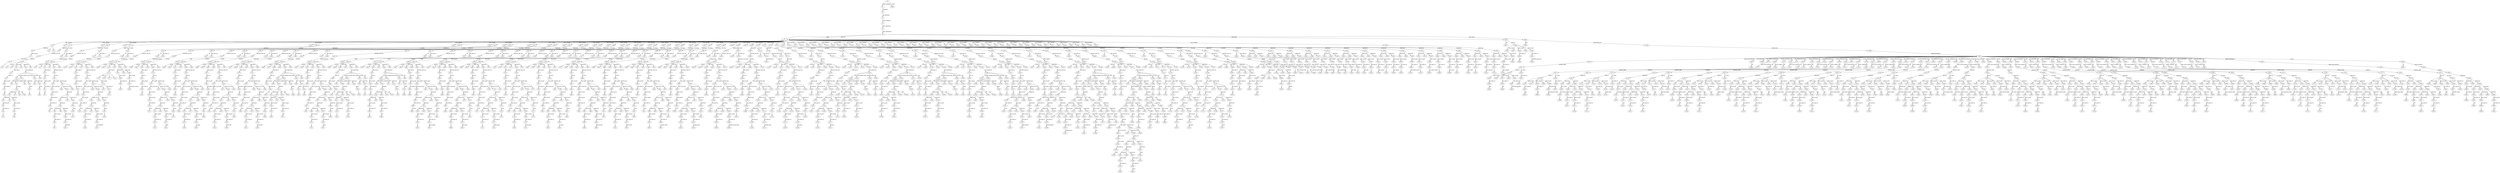digraph ParseTree {
  n0 -> n1 [label="batch_statements"];
  n1 -> n2 [label="statements"];
  n2 -> n3 [label="sql_statements"];
  n3 -> n4 [label="select_statement"];
  n4 -> n5 [label="query_expression"];
  n5 -> n6 [label="query_specification"];
  n6 -> n7 [label="select"];
  n6 -> n8 [label="select_list"];
  n8 -> n9 [label="select_element"];
  n9 -> n10 [label="expression"];
  n10 -> n11 [label="keyw_id_part"];
  n11 -> n12 [label="func_keyw_id"];
  n12 -> n13 [label="a"];
  n9 -> n14 [label="."];
  n9 -> n15 [label="*"];
  n8 -> n16 [label=","];
  n8 -> n17 [label="select_element"];
  n17 -> n18 [label="expression"];
  n18 -> n19 [label="functions_and_vars"];
  n19 -> n20 [label="function"];
  n20 -> n21 [label="convert"];
  n20 -> n22 [label="("];
  n20 -> n23 [label="data_type"];
  n23 -> n24 [label="data_type_el"];
  n24 -> n25 [label="keyw_id"];
  n25 -> n26 [label="keyw_id_part"];
  n26 -> n27 [label="func_keyw_id"];
  n27 -> n28 [label="bit"];
  n20 -> n29 [label=","];
  n20 -> n30 [label="expression"];
  n30 -> n31 [label="case_expression"];
  n31 -> n32 [label="case"];
  n31 -> n33 [label="case_boolean_when_clause"];
  n33 -> n34 [label="when"];
  n33 -> n35 [label="search_condition"];
  n35 -> n36 [label="predicate"];
  n36 -> n37 [label="expression"];
  n37 -> n38 [label="expression"];
  n38 -> n39 [label="keyw_id_part"];
  n39 -> n40 [label="func_keyw_id"];
  n40 -> n41 [label="b"];
  n37 -> n42 [label="."];
  n37 -> n43 [label="expression"];
  n43 -> n44 [label="keyw_id_part"];
  n44 -> n45 [label="func_keyw_id"];
  n45 -> n46 [label="mid"];
  n36 -> n47 [label="is"];
  n36 -> n48 [label="not"];
  n36 -> n49 [label="null"];
  n33 -> n50 [label="then"];
  n33 -> n51 [label="expression"];
  n51 -> n52 [label="atoms"];
  n52 -> n53 [label="1"];
  n31 -> n54 [label="case_else"];
  n54 -> n55 [label="else"];
  n54 -> n56 [label="expression"];
  n56 -> n57 [label="atoms"];
  n57 -> n58 [label="0"];
  n31 -> n59 [label="end"];
  n20 -> n60 [label=")"];
  n17 -> n61 [label="as_clause"];
  n61 -> n62 [label="as"];
  n61 -> n63 [label="func_keyw_id"];
  n63 -> n64 [label="special_program"];
  n8 -> n65 [label=","];
  n8 -> n66 [label="select_element"];
  n66 -> n67 [label="expression"];
  n67 -> n68 [label="functions_and_vars"];
  n68 -> n69 [label="function"];
  n69 -> n70 [label="convert"];
  n69 -> n71 [label="("];
  n69 -> n72 [label="data_type"];
  n72 -> n73 [label="data_type_el"];
  n73 -> n74 [label="keyw_id"];
  n74 -> n75 [label="keyw_id_part"];
  n75 -> n76 [label="func_keyw_id"];
  n76 -> n77 [label="bit"];
  n69 -> n78 [label=","];
  n69 -> n79 [label="expression"];
  n79 -> n80 [label="functions_and_vars"];
  n80 -> n81 [label="function"];
  n81 -> n82 [label="func_name"];
  n82 -> n83 [label="keyw_id_for_func"];
  n83 -> n84 [label="keyw_id_orcc"];
  n84 -> n85 [label="keyw_id_part"];
  n85 -> n86 [label="func_keyw_id"];
  n86 -> n87 [label="isnull"];
  n81 -> n88 [label="function_args"];
  n88 -> n89 [label="("];
  n88 -> n90 [label="param_list_or_all"];
  n90 -> n91 [label="param_list"];
  n91 -> n92 [label="param_list_el"];
  n92 -> n93 [label="expression"];
  n93 -> n94 [label="expression"];
  n94 -> n95 [label="keyw_id_part"];
  n95 -> n96 [label="func_keyw_id"];
  n96 -> n97 [label="c"];
  n93 -> n98 [label="."];
  n93 -> n99 [label="expression"];
  n99 -> n100 [label="keyw_id_part"];
  n100 -> n101 [label="func_keyw_id"];
  n101 -> n102 [label="registered"];
  n91 -> n103 [label=","];
  n91 -> n104 [label="param_list_el"];
  n104 -> n105 [label="expression"];
  n105 -> n106 [label="atoms"];
  n106 -> n107 [label="0"];
  n88 -> n108 [label=")"];
  n69 -> n109 [label=")"];
  n66 -> n110 [label="as_clause"];
  n110 -> n111 [label="as"];
  n110 -> n112 [label="func_keyw_id"];
  n112 -> n113 [label="registered"];
  n8 -> n114 [label=","];
  n8 -> n115 [label="select_element"];
  n115 -> n116 [label="expression"];
  n116 -> n117 [label="functions_and_vars"];
  n117 -> n118 [label="function"];
  n118 -> n119 [label="convert"];
  n118 -> n120 [label="("];
  n118 -> n121 [label="data_type"];
  n121 -> n122 [label="data_type_el"];
  n122 -> n123 [label="keyw_id"];
  n123 -> n124 [label="keyw_id_part"];
  n124 -> n125 [label="func_keyw_id"];
  n125 -> n126 [label="bit"];
  n118 -> n127 [label=","];
  n118 -> n128 [label="expression"];
  n128 -> n129 [label="functions_and_vars"];
  n129 -> n130 [label="function"];
  n130 -> n131 [label="func_name"];
  n131 -> n132 [label="keyw_id_for_func"];
  n132 -> n133 [label="keyw_id_orcc"];
  n133 -> n134 [label="keyw_id_part"];
  n134 -> n135 [label="func_keyw_id"];
  n135 -> n136 [label="isnull"];
  n130 -> n137 [label="function_args"];
  n137 -> n138 [label="("];
  n137 -> n139 [label="param_list_or_all"];
  n139 -> n140 [label="param_list"];
  n140 -> n141 [label="param_list_el"];
  n141 -> n142 [label="expression"];
  n142 -> n143 [label="expression"];
  n143 -> n144 [label="keyw_id_part"];
  n144 -> n145 [label="func_keyw_id"];
  n145 -> n146 [label="c"];
  n142 -> n147 [label="."];
  n142 -> n148 [label="expression"];
  n148 -> n149 [label="keyw_id_part"];
  n149 -> n150 [label="func_keyw_id"];
  n150 -> n151 [label="us_registered"];
  n140 -> n152 [label=","];
  n140 -> n153 [label="param_list_el"];
  n153 -> n154 [label="expression"];
  n154 -> n155 [label="atoms"];
  n155 -> n156 [label="0"];
  n137 -> n157 [label=")"];
  n118 -> n158 [label=")"];
  n115 -> n159 [label="as_clause"];
  n159 -> n160 [label="as"];
  n159 -> n161 [label="func_keyw_id"];
  n161 -> n162 [label="us_registered"];
  n8 -> n163 [label=","];
  n8 -> n164 [label="select_element"];
  n164 -> n165 [label="expression"];
  n165 -> n166 [label="functions_and_vars"];
  n166 -> n167 [label="function"];
  n167 -> n168 [label="convert"];
  n167 -> n169 [label="("];
  n167 -> n170 [label="data_type"];
  n170 -> n171 [label="data_type_el"];
  n171 -> n172 [label="keyw_id"];
  n172 -> n173 [label="keyw_id_part"];
  n173 -> n174 [label="func_keyw_id"];
  n174 -> n175 [label="char"];
  n171 -> n176 [label="("];
  n171 -> n177 [label="1"];
  n171 -> n178 [label=")"];
  n167 -> n179 [label=","];
  n167 -> n180 [label="expression"];
  n180 -> n181 [label="expression"];
  n181 -> n182 [label="keyw_id_part"];
  n182 -> n183 [label="func_keyw_id"];
  n183 -> n184 [label="c"];
  n180 -> n185 [label="."];
  n180 -> n186 [label="expression"];
  n186 -> n187 [label="keyw_id_part"];
  n187 -> n188 [label="func_keyw_id"];
  n188 -> n189 [label="registration_country"];
  n167 -> n190 [label=")"];
  n164 -> n191 [label="as_clause"];
  n191 -> n192 [label="as"];
  n191 -> n193 [label="func_keyw_id"];
  n193 -> n194 [label="registration_country"];
  n8 -> n195 [label=","];
  n8 -> n196 [label="select_element"];
  n196 -> n197 [label="expression"];
  n197 -> n198 [label="functions_and_vars"];
  n198 -> n199 [label="function"];
  n199 -> n200 [label="convert"];
  n199 -> n201 [label="("];
  n199 -> n202 [label="data_type"];
  n202 -> n203 [label="data_type_el"];
  n203 -> n204 [label="keyw_id"];
  n204 -> n205 [label="keyw_id_part"];
  n205 -> n206 [label="func_keyw_id"];
  n206 -> n207 [label="bit"];
  n199 -> n208 [label=","];
  n199 -> n209 [label="expression"];
  n209 -> n210 [label="functions_and_vars"];
  n210 -> n211 [label="function"];
  n211 -> n212 [label="func_name"];
  n212 -> n213 [label="keyw_id_for_func"];
  n213 -> n214 [label="keyw_id_orcc"];
  n214 -> n215 [label="keyw_id_part"];
  n215 -> n216 [label="func_keyw_id"];
  n216 -> n217 [label="isnull"];
  n211 -> n218 [label="function_args"];
  n218 -> n219 [label="("];
  n218 -> n220 [label="param_list_or_all"];
  n220 -> n221 [label="param_list"];
  n221 -> n222 [label="param_list_el"];
  n222 -> n223 [label="expression"];
  n223 -> n224 [label="expression"];
  n224 -> n225 [label="keyw_id_part"];
  n225 -> n226 [label="func_keyw_id"];
  n226 -> n227 [label="d"];
  n223 -> n228 [label="."];
  n223 -> n229 [label="expression"];
  n229 -> n230 [label="keyw_id_part"];
  n230 -> n231 [label="func_keyw_id"];
  n231 -> n232 [label="optin"];
  n221 -> n233 [label=","];
  n221 -> n234 [label="param_list_el"];
  n234 -> n235 [label="expression"];
  n235 -> n236 [label="atoms"];
  n236 -> n237 [label="0"];
  n218 -> n238 [label=")"];
  n199 -> n239 [label=")"];
  n196 -> n240 [label="as_clause"];
  n240 -> n241 [label="as"];
  n240 -> n242 [label="func_keyw_id"];
  n242 -> n243 [label="optin"];
  n8 -> n244 [label=","];
  n8 -> n245 [label="select_element"];
  n245 -> n246 [label="expression"];
  n246 -> n247 [label="functions_and_vars"];
  n247 -> n248 [label="function"];
  n248 -> n249 [label="convert"];
  n248 -> n250 [label="("];
  n248 -> n251 [label="data_type"];
  n251 -> n252 [label="data_type_el"];
  n252 -> n253 [label="keyw_id"];
  n253 -> n254 [label="keyw_id_part"];
  n254 -> n255 [label="func_keyw_id"];
  n255 -> n256 [label="bit"];
  n248 -> n257 [label=","];
  n248 -> n258 [label="expression"];
  n258 -> n259 [label="functions_and_vars"];
  n259 -> n260 [label="function"];
  n260 -> n261 [label="func_name"];
  n261 -> n262 [label="keyw_id_for_func"];
  n262 -> n263 [label="keyw_id_orcc"];
  n263 -> n264 [label="keyw_id_part"];
  n264 -> n265 [label="func_keyw_id"];
  n265 -> n266 [label="isnull"];
  n260 -> n267 [label="function_args"];
  n267 -> n268 [label="("];
  n267 -> n269 [label="param_list_or_all"];
  n269 -> n270 [label="param_list"];
  n270 -> n271 [label="param_list_el"];
  n271 -> n272 [label="expression"];
  n272 -> n273 [label="expression"];
  n273 -> n274 [label="keyw_id_part"];
  n274 -> n275 [label="func_keyw_id"];
  n275 -> n276 [label="d"];
  n272 -> n277 [label="."];
  n272 -> n278 [label="expression"];
  n278 -> n279 [label="keyw_id_part"];
  n279 -> n280 [label="func_keyw_id"];
  n280 -> n281 [label="us_optin"];
  n270 -> n282 [label=","];
  n270 -> n283 [label="param_list_el"];
  n283 -> n284 [label="expression"];
  n284 -> n285 [label="atoms"];
  n285 -> n286 [label="0"];
  n267 -> n287 [label=")"];
  n248 -> n288 [label=")"];
  n245 -> n289 [label="as_clause"];
  n289 -> n290 [label="as"];
  n289 -> n291 [label="func_keyw_id"];
  n291 -> n292 [label="us_optin"];
  n8 -> n293 [label=","];
  n8 -> n294 [label="select_element"];
  n294 -> n295 [label="expression"];
  n295 -> n296 [label="functions_and_vars"];
  n296 -> n297 [label="function"];
  n297 -> n298 [label="convert"];
  n297 -> n299 [label="("];
  n297 -> n300 [label="data_type"];
  n300 -> n301 [label="data_type_el"];
  n301 -> n302 [label="keyw_id"];
  n302 -> n303 [label="keyw_id_part"];
  n303 -> n304 [label="func_keyw_id"];
  n304 -> n305 [label="bit"];
  n297 -> n306 [label=","];
  n297 -> n307 [label="expression"];
  n307 -> n308 [label="functions_and_vars"];
  n308 -> n309 [label="function"];
  n309 -> n310 [label="func_name"];
  n310 -> n311 [label="keyw_id_for_func"];
  n311 -> n312 [label="keyw_id_orcc"];
  n312 -> n313 [label="keyw_id_part"];
  n313 -> n314 [label="func_keyw_id"];
  n314 -> n315 [label="isnull"];
  n309 -> n316 [label="function_args"];
  n316 -> n317 [label="("];
  n316 -> n318 [label="param_list_or_all"];
  n318 -> n319 [label="param_list"];
  n319 -> n320 [label="param_list_el"];
  n320 -> n321 [label="expression"];
  n321 -> n322 [label="expression"];
  n322 -> n323 [label="keyw_id_part"];
  n323 -> n324 [label="func_keyw_id"];
  n324 -> n325 [label="c"];
  n321 -> n326 [label="."];
  n321 -> n327 [label="expression"];
  n327 -> n328 [label="keyw_id_part"];
  n328 -> n329 [label="func_keyw_id"];
  n329 -> n330 [label="email_only"];
  n319 -> n331 [label=","];
  n319 -> n332 [label="param_list_el"];
  n332 -> n333 [label="expression"];
  n333 -> n334 [label="atoms"];
  n334 -> n335 [label="0"];
  n316 -> n336 [label=")"];
  n297 -> n337 [label=")"];
  n294 -> n338 [label="as_clause"];
  n338 -> n339 [label="as"];
  n338 -> n340 [label="func_keyw_id"];
  n340 -> n341 [label="email_only"];
  n8 -> n342 [label=","];
  n8 -> n343 [label="select_element"];
  n343 -> n344 [label="expression"];
  n344 -> n345 [label="functions_and_vars"];
  n345 -> n346 [label="function"];
  n346 -> n347 [label="convert"];
  n346 -> n348 [label="("];
  n346 -> n349 [label="data_type"];
  n349 -> n350 [label="data_type_el"];
  n350 -> n351 [label="keyw_id"];
  n351 -> n352 [label="keyw_id_part"];
  n352 -> n353 [label="func_keyw_id"];
  n353 -> n354 [label="bit"];
  n346 -> n355 [label=","];
  n346 -> n356 [label="expression"];
  n356 -> n357 [label="functions_and_vars"];
  n357 -> n358 [label="function"];
  n358 -> n359 [label="func_name"];
  n359 -> n360 [label="keyw_id_for_func"];
  n360 -> n361 [label="keyw_id_orcc"];
  n361 -> n362 [label="keyw_id_part"];
  n362 -> n363 [label="func_keyw_id"];
  n363 -> n364 [label="isnull"];
  n358 -> n365 [label="function_args"];
  n365 -> n366 [label="("];
  n365 -> n367 [label="param_list_or_all"];
  n367 -> n368 [label="param_list"];
  n368 -> n369 [label="param_list_el"];
  n369 -> n370 [label="expression"];
  n370 -> n371 [label="expression"];
  n371 -> n372 [label="keyw_id_part"];
  n372 -> n373 [label="func_keyw_id"];
  n373 -> n374 [label="c"];
  n370 -> n375 [label="."];
  n370 -> n376 [label="expression"];
  n376 -> n377 [label="keyw_id_part"];
  n377 -> n378 [label="func_keyw_id"];
  n378 -> n379 [label="email_valid"];
  n368 -> n380 [label=","];
  n368 -> n381 [label="param_list_el"];
  n381 -> n382 [label="expression"];
  n382 -> n383 [label="atoms"];
  n383 -> n384 [label="0"];
  n365 -> n385 [label=")"];
  n346 -> n386 [label=")"];
  n343 -> n387 [label="as_clause"];
  n387 -> n388 [label="as"];
  n387 -> n389 [label="func_keyw_id"];
  n389 -> n390 [label="email_valid"];
  n8 -> n391 [label=","];
  n8 -> n392 [label="select_element"];
  n392 -> n393 [label="expression"];
  n393 -> n394 [label="functions_and_vars"];
  n394 -> n395 [label="function"];
  n395 -> n396 [label="convert"];
  n395 -> n397 [label="("];
  n395 -> n398 [label="data_type"];
  n398 -> n399 [label="data_type_el"];
  n399 -> n400 [label="keyw_id"];
  n400 -> n401 [label="keyw_id_part"];
  n401 -> n402 [label="func_keyw_id"];
  n402 -> n403 [label="bit"];
  n395 -> n404 [label=","];
  n395 -> n405 [label="expression"];
  n405 -> n406 [label="case_expression"];
  n406 -> n407 [label="case"];
  n406 -> n408 [label="case_boolean_when_clause"];
  n408 -> n409 [label="when"];
  n408 -> n410 [label="search_condition"];
  n410 -> n411 [label="predicate"];
  n411 -> n412 [label="expression"];
  n412 -> n413 [label="expression"];
  n413 -> n414 [label="keyw_id_part"];
  n414 -> n415 [label="func_keyw_id"];
  n415 -> n416 [label="j"];
  n412 -> n417 [label="."];
  n412 -> n418 [label="expression"];
  n418 -> n419 [label="keyw_id_part"];
  n419 -> n420 [label="func_keyw_id"];
  n420 -> n421 [label="mid"];
  n411 -> n422 [label="is"];
  n411 -> n423 [label="not"];
  n411 -> n424 [label="null"];
  n408 -> n425 [label="then"];
  n408 -> n426 [label="expression"];
  n426 -> n427 [label="atoms"];
  n427 -> n428 [label="1"];
  n406 -> n429 [label="case_else"];
  n429 -> n430 [label="else"];
  n429 -> n431 [label="expression"];
  n431 -> n432 [label="atoms"];
  n432 -> n433 [label="0"];
  n406 -> n434 [label="end"];
  n395 -> n435 [label=")"];
  n392 -> n436 [label="as_clause"];
  n436 -> n437 [label="as"];
  n436 -> n438 [label="func_keyw_id"];
  n438 -> n439 [label="email_responsive"];
  n8 -> n440 [label=","];
  n8 -> n441 [label="select_element"];
  n441 -> n442 [label="expression"];
  n442 -> n443 [label="functions_and_vars"];
  n443 -> n444 [label="function"];
  n444 -> n445 [label="convert"];
  n444 -> n446 [label="("];
  n444 -> n447 [label="data_type"];
  n447 -> n448 [label="data_type_el"];
  n448 -> n449 [label="keyw_id"];
  n449 -> n450 [label="keyw_id_part"];
  n450 -> n451 [label="func_keyw_id"];
  n451 -> n452 [label="bit"];
  n444 -> n453 [label=","];
  n444 -> n454 [label="expression"];
  n454 -> n455 [label="functions_and_vars"];
  n455 -> n456 [label="function"];
  n456 -> n457 [label="func_name"];
  n457 -> n458 [label="keyw_id_for_func"];
  n458 -> n459 [label="keyw_id_orcc"];
  n459 -> n460 [label="keyw_id_part"];
  n460 -> n461 [label="func_keyw_id"];
  n461 -> n462 [label="isnull"];
  n456 -> n463 [label="function_args"];
  n463 -> n464 [label="("];
  n463 -> n465 [label="param_list_or_all"];
  n465 -> n466 [label="param_list"];
  n466 -> n467 [label="param_list_el"];
  n467 -> n468 [label="expression"];
  n468 -> n469 [label="expression"];
  n469 -> n470 [label="keyw_id_part"];
  n470 -> n471 [label="func_keyw_id"];
  n471 -> n472 [label="e"];
  n468 -> n473 [label="."];
  n468 -> n474 [label="expression"];
  n474 -> n475 [label="keyw_id_part"];
  n475 -> n476 [label="func_keyw_id"];
  n476 -> n477 [label="buyer"];
  n466 -> n478 [label=","];
  n466 -> n479 [label="param_list_el"];
  n479 -> n480 [label="expression"];
  n480 -> n481 [label="atoms"];
  n481 -> n482 [label="0"];
  n463 -> n483 [label=")"];
  n444 -> n484 [label=")"];
  n441 -> n485 [label="as_clause"];
  n485 -> n486 [label="as"];
  n485 -> n487 [label="func_keyw_id"];
  n487 -> n488 [label="buyer"];
  n8 -> n489 [label=","];
  n8 -> n490 [label="select_element"];
  n490 -> n491 [label="expression"];
  n491 -> n492 [label="functions_and_vars"];
  n492 -> n493 [label="function"];
  n493 -> n494 [label="convert"];
  n493 -> n495 [label="("];
  n493 -> n496 [label="data_type"];
  n496 -> n497 [label="data_type_el"];
  n497 -> n498 [label="keyw_id"];
  n498 -> n499 [label="keyw_id_part"];
  n499 -> n500 [label="func_keyw_id"];
  n500 -> n501 [label="bit"];
  n493 -> n502 [label=","];
  n493 -> n503 [label="expression"];
  n503 -> n504 [label="case_expression"];
  n504 -> n505 [label="case"];
  n504 -> n506 [label="case_boolean_when_clause"];
  n506 -> n507 [label="when"];
  n506 -> n508 [label="search_condition"];
  n508 -> n509 [label="predicate"];
  n509 -> n510 [label="expression"];
  n510 -> n511 [label="expression"];
  n511 -> n512 [label="keyw_id_part"];
  n512 -> n513 [label="func_keyw_id"];
  n513 -> n514 [label="f"];
  n510 -> n515 [label="."];
  n510 -> n516 [label="expression"];
  n516 -> n517 [label="keyw_id_part"];
  n517 -> n518 [label="func_keyw_id"];
  n518 -> n519 [label="mid"];
  n509 -> n520 [label="is"];
  n509 -> n521 [label="not"];
  n509 -> n522 [label="null"];
  n506 -> n523 [label="then"];
  n506 -> n524 [label="expression"];
  n524 -> n525 [label="atoms"];
  n525 -> n526 [label="1"];
  n504 -> n527 [label="case_else"];
  n527 -> n528 [label="else"];
  n527 -> n529 [label="expression"];
  n529 -> n530 [label="atoms"];
  n530 -> n531 [label="0"];
  n504 -> n532 [label="end"];
  n493 -> n533 [label=")"];
  n490 -> n534 [label="as_clause"];
  n534 -> n535 [label="as"];
  n534 -> n536 [label="func_keyw_id"];
  n536 -> n537 [label="payer"];
  n8 -> n538 [label=","];
  n8 -> n539 [label="select_element"];
  n539 -> n540 [label="expression"];
  n540 -> n541 [label="functions_and_vars"];
  n541 -> n542 [label="function"];
  n542 -> n543 [label="convert"];
  n542 -> n544 [label="("];
  n542 -> n545 [label="data_type"];
  n545 -> n546 [label="data_type_el"];
  n546 -> n547 [label="keyw_id"];
  n547 -> n548 [label="keyw_id_part"];
  n548 -> n549 [label="func_keyw_id"];
  n549 -> n550 [label="bit"];
  n542 -> n551 [label=","];
  n542 -> n552 [label="expression"];
  n552 -> n553 [label="case_expression"];
  n553 -> n554 [label="case"];
  n553 -> n555 [label="case_boolean_when_clause"];
  n555 -> n556 [label="when"];
  n555 -> n557 [label="search_condition"];
  n557 -> n558 [label="predicate"];
  n558 -> n559 [label="expression"];
  n559 -> n560 [label="expression"];
  n560 -> n561 [label="keyw_id_part"];
  n561 -> n562 [label="func_keyw_id"];
  n562 -> n563 [label="g"];
  n559 -> n564 [label="."];
  n559 -> n565 [label="expression"];
  n565 -> n566 [label="keyw_id_part"];
  n566 -> n567 [label="func_keyw_id"];
  n567 -> n568 [label="mid"];
  n558 -> n569 [label="is"];
  n558 -> n570 [label="not"];
  n558 -> n571 [label="null"];
  n555 -> n572 [label="then"];
  n555 -> n573 [label="expression"];
  n573 -> n574 [label="atoms"];
  n574 -> n575 [label="1"];
  n553 -> n576 [label="case_else"];
  n576 -> n577 [label="else"];
  n576 -> n578 [label="expression"];
  n578 -> n579 [label="atoms"];
  n579 -> n580 [label="0"];
  n553 -> n581 [label="end"];
  n542 -> n582 [label=")"];
  n539 -> n583 [label="as_clause"];
  n583 -> n584 [label="as"];
  n583 -> n585 [label="func_keyw_id"];
  n585 -> n586 [label="shipto"];
  n8 -> n587 [label=","];
  n8 -> n588 [label="select_element"];
  n588 -> n589 [label="expression"];
  n589 -> n590 [label="functions_and_vars"];
  n590 -> n591 [label="function"];
  n591 -> n592 [label="convert"];
  n591 -> n593 [label="("];
  n591 -> n594 [label="data_type"];
  n594 -> n595 [label="data_type_el"];
  n595 -> n596 [label="keyw_id"];
  n596 -> n597 [label="keyw_id_part"];
  n597 -> n598 [label="func_keyw_id"];
  n598 -> n599 [label="bit"];
  n591 -> n600 [label=","];
  n591 -> n601 [label="expression"];
  n601 -> n602 [label="functions_and_vars"];
  n602 -> n603 [label="function"];
  n603 -> n604 [label="func_name"];
  n604 -> n605 [label="keyw_id_for_func"];
  n605 -> n606 [label="keyw_id_orcc"];
  n606 -> n607 [label="keyw_id_part"];
  n607 -> n608 [label="func_keyw_id"];
  n608 -> n609 [label="coalesce"];
  n603 -> n610 [label="function_args"];
  n610 -> n611 [label="("];
  n610 -> n612 [label="param_list_or_all"];
  n612 -> n613 [label="param_list"];
  n613 -> n614 [label="param_list_el"];
  n614 -> n615 [label="expression"];
  n615 -> n616 [label="expression"];
  n616 -> n617 [label="keyw_id_part"];
  n617 -> n618 [label="func_keyw_id"];
  n618 -> n619 [label="g"];
  n615 -> n620 [label="."];
  n615 -> n621 [label="expression"];
  n621 -> n622 [label="keyw_id_part"];
  n622 -> n623 [label="func_keyw_id"];
  n623 -> n624 [label="gift_recipient"];
  n613 -> n625 [label=","];
  n613 -> n626 [label="param_list_el"];
  n626 -> n627 [label="expression"];
  n627 -> n628 [label="atoms"];
  n628 -> n629 [label="0"];
  n610 -> n630 [label=")"];
  n591 -> n631 [label=")"];
  n588 -> n632 [label="as_clause"];
  n632 -> n633 [label="as"];
  n632 -> n634 [label="func_keyw_id"];
  n634 -> n635 [label="gift_recipient"];
  n8 -> n636 [label=","];
  n8 -> n637 [label="select_element"];
  n637 -> n638 [label="expression"];
  n638 -> n639 [label="functions_and_vars"];
  n639 -> n640 [label="function"];
  n640 -> n641 [label="convert"];
  n640 -> n642 [label="("];
  n640 -> n643 [label="data_type"];
  n643 -> n644 [label="data_type_el"];
  n644 -> n645 [label="keyw_id"];
  n645 -> n646 [label="keyw_id_part"];
  n646 -> n647 [label="func_keyw_id"];
  n647 -> n648 [label="bit"];
  n640 -> n649 [label=","];
  n640 -> n650 [label="expression"];
  n650 -> n651 [label="functions_and_vars"];
  n651 -> n652 [label="function"];
  n652 -> n653 [label="func_name"];
  n653 -> n654 [label="keyw_id_for_func"];
  n654 -> n655 [label="keyw_id_orcc"];
  n655 -> n656 [label="keyw_id_part"];
  n656 -> n657 [label="func_keyw_id"];
  n657 -> n658 [label="isnull"];
  n652 -> n659 [label="function_args"];
  n659 -> n660 [label="("];
  n659 -> n661 [label="param_list_or_all"];
  n661 -> n662 [label="param_list"];
  n662 -> n663 [label="param_list_el"];
  n663 -> n664 [label="expression"];
  n664 -> n665 [label="expression"];
  n665 -> n666 [label="keyw_id_part"];
  n666 -> n667 [label="func_keyw_id"];
  n667 -> n668 [label="e"];
  n664 -> n669 [label="."];
  n664 -> n670 [label="expression"];
  n670 -> n671 [label="keyw_id_part"];
  n671 -> n672 [label="func_keyw_id"];
  n672 -> n673 [label="web_buyer"];
  n662 -> n674 [label=","];
  n662 -> n675 [label="param_list_el"];
  n675 -> n676 [label="expression"];
  n676 -> n677 [label="atoms"];
  n677 -> n678 [label="0"];
  n659 -> n679 [label=")"];
  n640 -> n680 [label=")"];
  n637 -> n681 [label="as_clause"];
  n681 -> n682 [label="as"];
  n681 -> n683 [label="func_keyw_id"];
  n683 -> n684 [label="web_buyer"];
  n8 -> n685 [label=","];
  n8 -> n686 [label="select_element"];
  n686 -> n687 [label="expression"];
  n687 -> n688 [label="functions_and_vars"];
  n688 -> n689 [label="function"];
  n689 -> n690 [label="convert"];
  n689 -> n691 [label="("];
  n689 -> n692 [label="data_type"];
  n692 -> n693 [label="data_type_el"];
  n693 -> n694 [label="keyw_id"];
  n694 -> n695 [label="keyw_id_part"];
  n695 -> n696 [label="func_keyw_id"];
  n696 -> n697 [label="bit"];
  n689 -> n698 [label=","];
  n689 -> n699 [label="expression"];
  n699 -> n700 [label="functions_and_vars"];
  n700 -> n701 [label="function"];
  n701 -> n702 [label="func_name"];
  n702 -> n703 [label="keyw_id_for_func"];
  n703 -> n704 [label="keyw_id_orcc"];
  n704 -> n705 [label="keyw_id_part"];
  n705 -> n706 [label="func_keyw_id"];
  n706 -> n707 [label="isnull"];
  n701 -> n708 [label="function_args"];
  n708 -> n709 [label="("];
  n708 -> n710 [label="param_list_or_all"];
  n710 -> n711 [label="param_list"];
  n711 -> n712 [label="param_list_el"];
  n712 -> n713 [label="expression"];
  n713 -> n714 [label="expression"];
  n714 -> n715 [label="keyw_id_part"];
  n715 -> n716 [label="func_keyw_id"];
  n716 -> n717 [label="e"];
  n713 -> n718 [label="."];
  n713 -> n719 [label="expression"];
  n719 -> n720 [label="keyw_id_part"];
  n720 -> n721 [label="func_keyw_id"];
  n721 -> n722 [label="online_buyer"];
  n711 -> n723 [label=","];
  n711 -> n724 [label="param_list_el"];
  n724 -> n725 [label="expression"];
  n725 -> n726 [label="atoms"];
  n726 -> n727 [label="0"];
  n708 -> n728 [label=")"];
  n689 -> n729 [label=")"];
  n686 -> n730 [label="as_clause"];
  n730 -> n731 [label="as"];
  n730 -> n732 [label="func_keyw_id"];
  n732 -> n733 [label="online_buyer"];
  n8 -> n734 [label=","];
  n8 -> n735 [label="select_element"];
  n735 -> n736 [label="expression"];
  n736 -> n737 [label="functions_and_vars"];
  n737 -> n738 [label="function"];
  n738 -> n739 [label="convert"];
  n738 -> n740 [label="("];
  n738 -> n741 [label="data_type"];
  n741 -> n742 [label="data_type_el"];
  n742 -> n743 [label="keyw_id"];
  n743 -> n744 [label="keyw_id_part"];
  n744 -> n745 [label="func_keyw_id"];
  n745 -> n746 [label="bit"];
  n738 -> n747 [label=","];
  n738 -> n748 [label="expression"];
  n748 -> n749 [label="functions_and_vars"];
  n749 -> n750 [label="function"];
  n750 -> n751 [label="func_name"];
  n751 -> n752 [label="keyw_id_for_func"];
  n752 -> n753 [label="keyw_id_orcc"];
  n753 -> n754 [label="keyw_id_part"];
  n754 -> n755 [label="func_keyw_id"];
  n755 -> n756 [label="isnull"];
  n750 -> n757 [label="function_args"];
  n757 -> n758 [label="("];
  n757 -> n759 [label="param_list_or_all"];
  n759 -> n760 [label="param_list"];
  n760 -> n761 [label="param_list_el"];
  n761 -> n762 [label="expression"];
  n762 -> n763 [label="expression"];
  n763 -> n764 [label="keyw_id_part"];
  n764 -> n765 [label="func_keyw_id"];
  n765 -> n766 [label="e"];
  n762 -> n767 [label="."];
  n762 -> n768 [label="expression"];
  n768 -> n769 [label="keyw_id_part"];
  n769 -> n770 [label="func_keyw_id"];
  n770 -> n771 [label="retail_buyer"];
  n760 -> n772 [label=","];
  n760 -> n773 [label="param_list_el"];
  n773 -> n774 [label="expression"];
  n774 -> n775 [label="atoms"];
  n775 -> n776 [label="0"];
  n757 -> n777 [label=")"];
  n738 -> n778 [label=")"];
  n735 -> n779 [label="as_clause"];
  n779 -> n780 [label="as"];
  n779 -> n781 [label="func_keyw_id"];
  n781 -> n782 [label="retail_buyer"];
  n8 -> n783 [label=","];
  n8 -> n784 [label="select_element"];
  n784 -> n785 [label="expression"];
  n785 -> n786 [label="functions_and_vars"];
  n786 -> n787 [label="function"];
  n787 -> n788 [label="convert"];
  n787 -> n789 [label="("];
  n787 -> n790 [label="data_type"];
  n790 -> n791 [label="data_type_el"];
  n791 -> n792 [label="keyw_id"];
  n792 -> n793 [label="keyw_id_part"];
  n793 -> n794 [label="func_keyw_id"];
  n794 -> n795 [label="bit"];
  n787 -> n796 [label=","];
  n787 -> n797 [label="expression"];
  n797 -> n798 [label="functions_and_vars"];
  n798 -> n799 [label="function"];
  n799 -> n800 [label="func_name"];
  n800 -> n801 [label="keyw_id_for_func"];
  n801 -> n802 [label="keyw_id_orcc"];
  n802 -> n803 [label="keyw_id_part"];
  n803 -> n804 [label="func_keyw_id"];
  n804 -> n805 [label="isnull"];
  n799 -> n806 [label="function_args"];
  n806 -> n807 [label="("];
  n806 -> n808 [label="param_list_or_all"];
  n808 -> n809 [label="param_list"];
  n809 -> n810 [label="param_list_el"];
  n810 -> n811 [label="expression"];
  n811 -> n812 [label="expression"];
  n812 -> n813 [label="keyw_id_part"];
  n813 -> n814 [label="func_keyw_id"];
  n814 -> n815 [label="e"];
  n811 -> n816 [label="."];
  n811 -> n817 [label="expression"];
  n817 -> n818 [label="keyw_id_part"];
  n818 -> n819 [label="func_keyw_id"];
  n819 -> n820 [label="cs_buyer"];
  n809 -> n821 [label=","];
  n809 -> n822 [label="param_list_el"];
  n822 -> n823 [label="expression"];
  n823 -> n824 [label="atoms"];
  n824 -> n825 [label="0"];
  n806 -> n826 [label=")"];
  n787 -> n827 [label=")"];
  n784 -> n828 [label="as_clause"];
  n828 -> n829 [label="as"];
  n828 -> n830 [label="func_keyw_id"];
  n830 -> n831 [label="cs_buyer"];
  n8 -> n832 [label=","];
  n8 -> n833 [label="select_element"];
  n833 -> n834 [label="expression"];
  n834 -> n835 [label="functions_and_vars"];
  n835 -> n836 [label="function"];
  n836 -> n837 [label="convert"];
  n836 -> n838 [label="("];
  n836 -> n839 [label="data_type"];
  n839 -> n840 [label="data_type_el"];
  n840 -> n841 [label="keyw_id"];
  n841 -> n842 [label="keyw_id_part"];
  n842 -> n843 [label="func_keyw_id"];
  n843 -> n844 [label="bit"];
  n836 -> n845 [label=","];
  n836 -> n846 [label="expression"];
  n846 -> n847 [label="functions_and_vars"];
  n847 -> n848 [label="function"];
  n848 -> n849 [label="func_name"];
  n849 -> n850 [label="keyw_id_for_func"];
  n850 -> n851 [label="keyw_id_orcc"];
  n851 -> n852 [label="keyw_id_part"];
  n852 -> n853 [label="func_keyw_id"];
  n853 -> n854 [label="isnull"];
  n848 -> n855 [label="function_args"];
  n855 -> n856 [label="("];
  n855 -> n857 [label="param_list_or_all"];
  n857 -> n858 [label="param_list"];
  n858 -> n859 [label="param_list_el"];
  n859 -> n860 [label="expression"];
  n860 -> n861 [label="expression"];
  n861 -> n862 [label="keyw_id_part"];
  n862 -> n863 [label="func_keyw_id"];
  n863 -> n864 [label="e"];
  n860 -> n865 [label="."];
  n860 -> n866 [label="expression"];
  n866 -> n867 [label="keyw_id_part"];
  n867 -> n868 [label="func_keyw_id"];
  n868 -> n869 [label="nike_id_buyer"];
  n858 -> n870 [label=","];
  n858 -> n871 [label="param_list_el"];
  n871 -> n872 [label="expression"];
  n872 -> n873 [label="atoms"];
  n873 -> n874 [label="0"];
  n855 -> n875 [label=")"];
  n836 -> n876 [label=")"];
  n833 -> n877 [label="as_clause"];
  n877 -> n878 [label="as"];
  n877 -> n879 [label="func_keyw_id"];
  n879 -> n880 [label="nike_id_buyer"];
  n8 -> n881 [label=","];
  n8 -> n882 [label="select_element"];
  n882 -> n883 [label="expression"];
  n883 -> n884 [label="functions_and_vars"];
  n884 -> n885 [label="function"];
  n885 -> n886 [label="convert"];
  n885 -> n887 [label="("];
  n885 -> n888 [label="data_type"];
  n888 -> n889 [label="data_type_el"];
  n889 -> n890 [label="keyw_id"];
  n890 -> n891 [label="keyw_id_part"];
  n891 -> n892 [label="func_keyw_id"];
  n892 -> n893 [label="bit"];
  n885 -> n894 [label=","];
  n885 -> n895 [label="expression"];
  n895 -> n896 [label="functions_and_vars"];
  n896 -> n897 [label="function"];
  n897 -> n898 [label="func_name"];
  n898 -> n899 [label="keyw_id_for_func"];
  n899 -> n900 [label="keyw_id_orcc"];
  n900 -> n901 [label="keyw_id_part"];
  n901 -> n902 [label="func_keyw_id"];
  n902 -> n903 [label="isnull"];
  n897 -> n904 [label="function_args"];
  n904 -> n905 [label="("];
  n904 -> n906 [label="param_list_or_all"];
  n906 -> n907 [label="param_list"];
  n907 -> n908 [label="param_list_el"];
  n908 -> n909 [label="expression"];
  n909 -> n910 [label="expression"];
  n910 -> n911 [label="keyw_id_part"];
  n911 -> n912 [label="func_keyw_id"];
  n912 -> n913 [label="e"];
  n909 -> n914 [label="."];
  n909 -> n915 [label="expression"];
  n915 -> n916 [label="keyw_id_part"];
  n916 -> n917 [label="func_keyw_id"];
  n917 -> n918 [label="mens_buyer"];
  n907 -> n919 [label=","];
  n907 -> n920 [label="param_list_el"];
  n920 -> n921 [label="expression"];
  n921 -> n922 [label="atoms"];
  n922 -> n923 [label="0"];
  n904 -> n924 [label=")"];
  n885 -> n925 [label=")"];
  n882 -> n926 [label="as_clause"];
  n926 -> n927 [label="as"];
  n926 -> n928 [label="func_keyw_id"];
  n928 -> n929 [label="mens_buyer"];
  n8 -> n930 [label=","];
  n8 -> n931 [label="select_element"];
  n931 -> n932 [label="expression"];
  n932 -> n933 [label="functions_and_vars"];
  n933 -> n934 [label="function"];
  n934 -> n935 [label="convert"];
  n934 -> n936 [label="("];
  n934 -> n937 [label="data_type"];
  n937 -> n938 [label="data_type_el"];
  n938 -> n939 [label="keyw_id"];
  n939 -> n940 [label="keyw_id_part"];
  n940 -> n941 [label="func_keyw_id"];
  n941 -> n942 [label="bit"];
  n934 -> n943 [label=","];
  n934 -> n944 [label="expression"];
  n944 -> n945 [label="functions_and_vars"];
  n945 -> n946 [label="function"];
  n946 -> n947 [label="func_name"];
  n947 -> n948 [label="keyw_id_for_func"];
  n948 -> n949 [label="keyw_id_orcc"];
  n949 -> n950 [label="keyw_id_part"];
  n950 -> n951 [label="func_keyw_id"];
  n951 -> n952 [label="isnull"];
  n946 -> n953 [label="function_args"];
  n953 -> n954 [label="("];
  n953 -> n955 [label="param_list_or_all"];
  n955 -> n956 [label="param_list"];
  n956 -> n957 [label="param_list_el"];
  n957 -> n958 [label="expression"];
  n958 -> n959 [label="expression"];
  n959 -> n960 [label="keyw_id_part"];
  n960 -> n961 [label="func_keyw_id"];
  n961 -> n962 [label="e"];
  n958 -> n963 [label="."];
  n958 -> n964 [label="expression"];
  n964 -> n965 [label="keyw_id_part"];
  n965 -> n966 [label="func_keyw_id"];
  n966 -> n967 [label="womens_buyer"];
  n956 -> n968 [label=","];
  n956 -> n969 [label="param_list_el"];
  n969 -> n970 [label="expression"];
  n970 -> n971 [label="atoms"];
  n971 -> n972 [label="0"];
  n953 -> n973 [label=")"];
  n934 -> n974 [label=")"];
  n931 -> n975 [label="as_clause"];
  n975 -> n976 [label="as"];
  n975 -> n977 [label="func_keyw_id"];
  n977 -> n978 [label="womens_buyer"];
  n8 -> n979 [label=","];
  n8 -> n980 [label="select_element"];
  n980 -> n981 [label="expression"];
  n981 -> n982 [label="functions_and_vars"];
  n982 -> n983 [label="function"];
  n983 -> n984 [label="convert"];
  n983 -> n985 [label="("];
  n983 -> n986 [label="data_type"];
  n986 -> n987 [label="data_type_el"];
  n987 -> n988 [label="keyw_id"];
  n988 -> n989 [label="keyw_id_part"];
  n989 -> n990 [label="func_keyw_id"];
  n990 -> n991 [label="bit"];
  n983 -> n992 [label=","];
  n983 -> n993 [label="expression"];
  n993 -> n994 [label="functions_and_vars"];
  n994 -> n995 [label="function"];
  n995 -> n996 [label="func_name"];
  n996 -> n997 [label="keyw_id_for_func"];
  n997 -> n998 [label="keyw_id_orcc"];
  n998 -> n999 [label="keyw_id_part"];
  n999 -> n1000 [label="func_keyw_id"];
  n1000 -> n1001 [label="isnull"];
  n995 -> n1002 [label="function_args"];
  n1002 -> n1003 [label="("];
  n1002 -> n1004 [label="param_list_or_all"];
  n1004 -> n1005 [label="param_list"];
  n1005 -> n1006 [label="param_list_el"];
  n1006 -> n1007 [label="expression"];
  n1007 -> n1008 [label="expression"];
  n1008 -> n1009 [label="keyw_id_part"];
  n1009 -> n1010 [label="func_keyw_id"];
  n1010 -> n1011 [label="e"];
  n1007 -> n1012 [label="."];
  n1007 -> n1013 [label="expression"];
  n1013 -> n1014 [label="keyw_id_part"];
  n1014 -> n1015 [label="func_keyw_id"];
  n1015 -> n1016 [label="catalog_buyer"];
  n1005 -> n1017 [label=","];
  n1005 -> n1018 [label="param_list_el"];
  n1018 -> n1019 [label="expression"];
  n1019 -> n1020 [label="atoms"];
  n1020 -> n1021 [label="0"];
  n1002 -> n1022 [label=")"];
  n983 -> n1023 [label=")"];
  n980 -> n1024 [label="as_clause"];
  n1024 -> n1025 [label="as"];
  n1024 -> n1026 [label="func_keyw_id"];
  n1026 -> n1027 [label="catalog_buyer"];
  n8 -> n1028 [label=","];
  n8 -> n1029 [label="select_element"];
  n1029 -> n1030 [label="expression"];
  n1030 -> n1031 [label="functions_and_vars"];
  n1031 -> n1032 [label="function"];
  n1032 -> n1033 [label="convert"];
  n1032 -> n1034 [label="("];
  n1032 -> n1035 [label="data_type"];
  n1035 -> n1036 [label="data_type_el"];
  n1036 -> n1037 [label="keyw_id"];
  n1037 -> n1038 [label="keyw_id_part"];
  n1038 -> n1039 [label="func_keyw_id"];
  n1039 -> n1040 [label="bit"];
  n1032 -> n1041 [label=","];
  n1032 -> n1042 [label="expression"];
  n1042 -> n1043 [label="functions_and_vars"];
  n1043 -> n1044 [label="function"];
  n1044 -> n1045 [label="func_name"];
  n1045 -> n1046 [label="keyw_id_for_func"];
  n1046 -> n1047 [label="keyw_id_orcc"];
  n1047 -> n1048 [label="keyw_id_part"];
  n1048 -> n1049 [label="func_keyw_id"];
  n1049 -> n1050 [label="isnull"];
  n1044 -> n1051 [label="function_args"];
  n1051 -> n1052 [label="("];
  n1051 -> n1053 [label="param_list_or_all"];
  n1053 -> n1054 [label="param_list"];
  n1054 -> n1055 [label="param_list_el"];
  n1055 -> n1056 [label="expression"];
  n1056 -> n1057 [label="expression"];
  n1057 -> n1058 [label="keyw_id_part"];
  n1058 -> n1059 [label="func_keyw_id"];
  n1059 -> n1060 [label="e"];
  n1056 -> n1061 [label="."];
  n1056 -> n1062 [label="expression"];
  n1062 -> n1063 [label="keyw_id_part"];
  n1063 -> n1064 [label="func_keyw_id"];
  n1064 -> n1065 [label="clearance_store_buyer"];
  n1054 -> n1066 [label=","];
  n1054 -> n1067 [label="param_list_el"];
  n1067 -> n1068 [label="expression"];
  n1068 -> n1069 [label="atoms"];
  n1069 -> n1070 [label="0"];
  n1051 -> n1071 [label=")"];
  n1032 -> n1072 [label=")"];
  n1029 -> n1073 [label="as_clause"];
  n1073 -> n1074 [label="as"];
  n1073 -> n1075 [label="func_keyw_id"];
  n1075 -> n1076 [label="clearance_store_buyer"];
  n8 -> n1077 [label=","];
  n8 -> n1078 [label="select_element"];
  n1078 -> n1079 [label="expression"];
  n1079 -> n1080 [label="functions_and_vars"];
  n1080 -> n1081 [label="function"];
  n1081 -> n1082 [label="convert"];
  n1081 -> n1083 [label="("];
  n1081 -> n1084 [label="data_type"];
  n1084 -> n1085 [label="data_type_el"];
  n1085 -> n1086 [label="keyw_id"];
  n1086 -> n1087 [label="keyw_id_part"];
  n1087 -> n1088 [label="func_keyw_id"];
  n1088 -> n1089 [label="bit"];
  n1081 -> n1090 [label=","];
  n1081 -> n1091 [label="expression"];
  n1091 -> n1092 [label="functions_and_vars"];
  n1092 -> n1093 [label="function"];
  n1093 -> n1094 [label="func_name"];
  n1094 -> n1095 [label="keyw_id_for_func"];
  n1095 -> n1096 [label="keyw_id_orcc"];
  n1096 -> n1097 [label="keyw_id_part"];
  n1097 -> n1098 [label="func_keyw_id"];
  n1098 -> n1099 [label="isnull"];
  n1093 -> n1100 [label="function_args"];
  n1100 -> n1101 [label="("];
  n1100 -> n1102 [label="param_list_or_all"];
  n1102 -> n1103 [label="param_list"];
  n1103 -> n1104 [label="param_list_el"];
  n1104 -> n1105 [label="expression"];
  n1105 -> n1106 [label="expression"];
  n1106 -> n1107 [label="keyw_id_part"];
  n1107 -> n1108 [label="func_keyw_id"];
  n1108 -> n1109 [label="e"];
  n1105 -> n1110 [label="."];
  n1105 -> n1111 [label="expression"];
  n1111 -> n1112 [label="keyw_id_part"];
  n1112 -> n1113 [label="func_keyw_id"];
  n1113 -> n1114 [label="clientele_buyer"];
  n1103 -> n1115 [label=","];
  n1103 -> n1116 [label="param_list_el"];
  n1116 -> n1117 [label="expression"];
  n1117 -> n1118 [label="atoms"];
  n1118 -> n1119 [label="0"];
  n1100 -> n1120 [label=")"];
  n1081 -> n1121 [label=")"];
  n1078 -> n1122 [label="as_clause"];
  n1122 -> n1123 [label="as"];
  n1122 -> n1124 [label="func_keyw_id"];
  n1124 -> n1125 [label="clientele_buyer"];
  n8 -> n1126 [label=","];
  n8 -> n1127 [label="select_element"];
  n1127 -> n1128 [label="expression"];
  n1128 -> n1129 [label="functions_and_vars"];
  n1129 -> n1130 [label="function"];
  n1130 -> n1131 [label="convert"];
  n1130 -> n1132 [label="("];
  n1130 -> n1133 [label="data_type"];
  n1133 -> n1134 [label="data_type_el"];
  n1134 -> n1135 [label="keyw_id"];
  n1135 -> n1136 [label="keyw_id_part"];
  n1136 -> n1137 [label="func_keyw_id"];
  n1137 -> n1138 [label="bit"];
  n1130 -> n1139 [label=","];
  n1130 -> n1140 [label="expression"];
  n1140 -> n1141 [label="functions_and_vars"];
  n1141 -> n1142 [label="function"];
  n1142 -> n1143 [label="func_name"];
  n1143 -> n1144 [label="keyw_id_for_func"];
  n1144 -> n1145 [label="keyw_id_orcc"];
  n1145 -> n1146 [label="keyw_id_part"];
  n1146 -> n1147 [label="func_keyw_id"];
  n1147 -> n1148 [label="isnull"];
  n1142 -> n1149 [label="function_args"];
  n1149 -> n1150 [label="("];
  n1149 -> n1151 [label="param_list_or_all"];
  n1151 -> n1152 [label="param_list"];
  n1152 -> n1153 [label="param_list_el"];
  n1153 -> n1154 [label="expression"];
  n1154 -> n1155 [label="expression"];
  n1155 -> n1156 [label="keyw_id_part"];
  n1156 -> n1157 [label="func_keyw_id"];
  n1157 -> n1158 [label="e"];
  n1154 -> n1159 [label="."];
  n1154 -> n1160 [label="expression"];
  n1160 -> n1161 [label="keyw_id_part"];
  n1161 -> n1162 [label="func_keyw_id"];
  n1162 -> n1163 [label="dm_buyer"];
  n1152 -> n1164 [label=","];
  n1152 -> n1165 [label="param_list_el"];
  n1165 -> n1166 [label="expression"];
  n1166 -> n1167 [label="atoms"];
  n1167 -> n1168 [label="0"];
  n1149 -> n1169 [label=")"];
  n1130 -> n1170 [label=")"];
  n1127 -> n1171 [label="as_clause"];
  n1171 -> n1172 [label="as"];
  n1171 -> n1173 [label="func_keyw_id"];
  n1173 -> n1174 [label="dm_buyer"];
  n8 -> n1175 [label=","];
  n8 -> n1176 [label="select_element"];
  n1176 -> n1177 [label="expression"];
  n1177 -> n1178 [label="functions_and_vars"];
  n1178 -> n1179 [label="function"];
  n1179 -> n1180 [label="convert"];
  n1179 -> n1181 [label="("];
  n1179 -> n1182 [label="data_type"];
  n1182 -> n1183 [label="data_type_el"];
  n1183 -> n1184 [label="keyw_id"];
  n1184 -> n1185 [label="keyw_id_part"];
  n1185 -> n1186 [label="func_keyw_id"];
  n1186 -> n1187 [label="bit"];
  n1179 -> n1188 [label=","];
  n1179 -> n1189 [label="expression"];
  n1189 -> n1190 [label="functions_and_vars"];
  n1190 -> n1191 [label="function"];
  n1191 -> n1192 [label="func_name"];
  n1192 -> n1193 [label="keyw_id_for_func"];
  n1193 -> n1194 [label="keyw_id_orcc"];
  n1194 -> n1195 [label="keyw_id_part"];
  n1195 -> n1196 [label="func_keyw_id"];
  n1196 -> n1197 [label="isnull"];
  n1191 -> n1198 [label="function_args"];
  n1198 -> n1199 [label="("];
  n1198 -> n1200 [label="param_list_or_all"];
  n1200 -> n1201 [label="param_list"];
  n1201 -> n1202 [label="param_list_el"];
  n1202 -> n1203 [label="expression"];
  n1203 -> n1204 [label="expression"];
  n1204 -> n1205 [label="keyw_id_part"];
  n1205 -> n1206 [label="func_keyw_id"];
  n1206 -> n1207 [label="e"];
  n1203 -> n1208 [label="."];
  n1203 -> n1209 [label="expression"];
  n1209 -> n1210 [label="keyw_id_part"];
  n1210 -> n1211 [label="func_keyw_id"];
  n1211 -> n1212 [label="returner"];
  n1201 -> n1213 [label=","];
  n1201 -> n1214 [label="param_list_el"];
  n1214 -> n1215 [label="expression"];
  n1215 -> n1216 [label="atoms"];
  n1216 -> n1217 [label="0"];
  n1198 -> n1218 [label=")"];
  n1179 -> n1219 [label=")"];
  n1176 -> n1220 [label="as_clause"];
  n1220 -> n1221 [label="as"];
  n1220 -> n1222 [label="func_keyw_id"];
  n1222 -> n1223 [label="returner"];
  n8 -> n1224 [label=","];
  n8 -> n1225 [label="select_element"];
  n1225 -> n1226 [label="expression"];
  n1226 -> n1227 [label="functions_and_vars"];
  n1227 -> n1228 [label="function"];
  n1228 -> n1229 [label="convert"];
  n1228 -> n1230 [label="("];
  n1228 -> n1231 [label="data_type"];
  n1231 -> n1232 [label="data_type_el"];
  n1232 -> n1233 [label="keyw_id"];
  n1233 -> n1234 [label="keyw_id_part"];
  n1234 -> n1235 [label="func_keyw_id"];
  n1235 -> n1236 [label="bit"];
  n1228 -> n1237 [label=","];
  n1228 -> n1238 [label="expression"];
  n1238 -> n1239 [label="case_expression"];
  n1239 -> n1240 [label="case"];
  n1239 -> n1241 [label="case_boolean_when_clause"];
  n1241 -> n1242 [label="when"];
  n1241 -> n1243 [label="search_condition"];
  n1243 -> n1244 [label="predicate"];
  n1244 -> n1245 [label="expression"];
  n1245 -> n1246 [label="expression"];
  n1246 -> n1247 [label="keyw_id_part"];
  n1247 -> n1248 [label="func_keyw_id"];
  n1248 -> n1249 [label="r"];
  n1245 -> n1250 [label="."];
  n1245 -> n1251 [label="expression"];
  n1251 -> n1252 [label="keyw_id_part"];
  n1252 -> n1253 [label="func_keyw_id"];
  n1253 -> n1254 [label="mid"];
  n1244 -> n1255 [label="is"];
  n1244 -> n1256 [label="not"];
  n1244 -> n1257 [label="null"];
  n1241 -> n1258 [label="then"];
  n1241 -> n1259 [label="expression"];
  n1259 -> n1260 [label="atoms"];
  n1260 -> n1261 [label="1"];
  n1239 -> n1262 [label="case_else"];
  n1262 -> n1263 [label="else"];
  n1262 -> n1264 [label="expression"];
  n1264 -> n1265 [label="atoms"];
  n1265 -> n1266 [label="0"];
  n1239 -> n1267 [label="end"];
  n1228 -> n1268 [label=")"];
  n1225 -> n1269 [label="as_clause"];
  n1269 -> n1270 [label="as"];
  n1269 -> n1271 [label="func_keyw_id"];
  n1271 -> n1272 [label="clientele_customer"];
  n8 -> n1273 [label=","];
  n8 -> n1274 [label="select_element"];
  n1274 -> n1275 [label="expression"];
  n1275 -> n1276 [label="functions_and_vars"];
  n1276 -> n1277 [label="function"];
  n1277 -> n1278 [label="convert"];
  n1277 -> n1279 [label="("];
  n1277 -> n1280 [label="data_type"];
  n1280 -> n1281 [label="data_type_el"];
  n1281 -> n1282 [label="keyw_id"];
  n1282 -> n1283 [label="keyw_id_part"];
  n1283 -> n1284 [label="func_keyw_id"];
  n1284 -> n1285 [label="bit"];
  n1277 -> n1286 [label=","];
  n1277 -> n1287 [label="expression"];
  n1287 -> n1288 [label="case_expression"];
  n1288 -> n1289 [label="case"];
  n1288 -> n1290 [label="case_boolean_when_clause"];
  n1290 -> n1291 [label="when"];
  n1290 -> n1292 [label="search_condition"];
  n1292 -> n1293 [label="predicate"];
  n1293 -> n1294 [label="expression"];
  n1294 -> n1295 [label="expression"];
  n1295 -> n1296 [label="keyw_id_part"];
  n1296 -> n1297 [label="func_keyw_id"];
  n1297 -> n1298 [label="h"];
  n1294 -> n1299 [label="."];
  n1294 -> n1300 [label="expression"];
  n1300 -> n1301 [label="keyw_id_part"];
  n1301 -> n1302 [label="func_keyw_id"];
  n1302 -> n1303 [label="mid"];
  n1293 -> n1304 [label="is"];
  n1293 -> n1305 [label="not"];
  n1293 -> n1306 [label="null"];
  n1290 -> n1307 [label="then"];
  n1290 -> n1308 [label="expression"];
  n1308 -> n1309 [label="atoms"];
  n1309 -> n1310 [label="1"];
  n1288 -> n1311 [label="case_else"];
  n1311 -> n1312 [label="else"];
  n1311 -> n1313 [label="expression"];
  n1313 -> n1314 [label="atoms"];
  n1314 -> n1315 [label="0"];
  n1288 -> n1316 [label="end"];
  n1277 -> n1317 [label=")"];
  n1274 -> n1318 [label="as_clause"];
  n1318 -> n1319 [label="as"];
  n1318 -> n1320 [label="func_keyw_id"];
  n1320 -> n1321 [label="catalog_requester"];
  n8 -> n1322 [label=","];
  n8 -> n1323 [label="select_element"];
  n1323 -> n1324 [label="expression"];
  n1324 -> n1325 [label="functions_and_vars"];
  n1325 -> n1326 [label="function"];
  n1326 -> n1327 [label="convert"];
  n1326 -> n1328 [label="("];
  n1326 -> n1329 [label="data_type"];
  n1329 -> n1330 [label="data_type_el"];
  n1330 -> n1331 [label="keyw_id"];
  n1331 -> n1332 [label="keyw_id_part"];
  n1332 -> n1333 [label="func_keyw_id"];
  n1333 -> n1334 [label="bit"];
  n1326 -> n1335 [label=","];
  n1326 -> n1336 [label="expression"];
  n1336 -> n1337 [label="case_expression"];
  n1337 -> n1338 [label="case"];
  n1337 -> n1339 [label="case_boolean_when_clause"];
  n1339 -> n1340 [label="when"];
  n1339 -> n1341 [label="search_condition"];
  n1341 -> n1342 [label="predicate"];
  n1342 -> n1343 [label="expression"];
  n1343 -> n1344 [label="expression"];
  n1344 -> n1345 [label="keyw_id_part"];
  n1345 -> n1346 [label="func_keyw_id"];
  n1346 -> n1347 [label="i"];
  n1343 -> n1348 [label="."];
  n1343 -> n1349 [label="expression"];
  n1349 -> n1350 [label="keyw_id_part"];
  n1350 -> n1351 [label="func_keyw_id"];
  n1351 -> n1352 [label="mid"];
  n1342 -> n1353 [label="is"];
  n1342 -> n1354 [label="not"];
  n1342 -> n1355 [label="null"];
  n1339 -> n1356 [label="then"];
  n1339 -> n1357 [label="expression"];
  n1357 -> n1358 [label="atoms"];
  n1358 -> n1359 [label="1"];
  n1337 -> n1360 [label="case_else"];
  n1360 -> n1361 [label="else"];
  n1360 -> n1362 [label="expression"];
  n1362 -> n1363 [label="atoms"];
  n1363 -> n1364 [label="0"];
  n1337 -> n1365 [label="end"];
  n1326 -> n1366 [label=")"];
  n1323 -> n1367 [label="as_clause"];
  n1367 -> n1368 [label="as"];
  n1367 -> n1369 [label="func_keyw_id"];
  n1369 -> n1370 [label="store_requester"];
  n8 -> n1371 [label=","];
  n8 -> n1372 [label="select_element"];
  n1372 -> n1373 [label="expression"];
  n1373 -> n1374 [label="functions_and_vars"];
  n1374 -> n1375 [label="function"];
  n1375 -> n1376 [label="convert"];
  n1375 -> n1377 [label="("];
  n1375 -> n1378 [label="data_type"];
  n1378 -> n1379 [label="data_type_el"];
  n1379 -> n1380 [label="keyw_id"];
  n1380 -> n1381 [label="keyw_id_part"];
  n1381 -> n1382 [label="func_keyw_id"];
  n1382 -> n1383 [label="bit"];
  n1375 -> n1384 [label=","];
  n1375 -> n1385 [label="expression"];
  n1385 -> n1386 [label="case_expression"];
  n1386 -> n1387 [label="case"];
  n1386 -> n1388 [label="case_boolean_when_clause"];
  n1388 -> n1389 [label="when"];
  n1388 -> n1390 [label="search_condition"];
  n1390 -> n1391 [label="predicate"];
  n1391 -> n1392 [label="expression"];
  n1392 -> n1393 [label="expression"];
  n1393 -> n1394 [label="keyw_id_part"];
  n1394 -> n1395 [label="func_keyw_id"];
  n1395 -> n1396 [label="k"];
  n1392 -> n1397 [label="."];
  n1392 -> n1398 [label="expression"];
  n1398 -> n1399 [label="keyw_id_part"];
  n1399 -> n1400 [label="func_keyw_id"];
  n1400 -> n1401 [label="mid"];
  n1391 -> n1402 [label="is"];
  n1391 -> n1403 [label="not"];
  n1391 -> n1404 [label="null"];
  n1388 -> n1405 [label="then"];
  n1388 -> n1406 [label="expression"];
  n1406 -> n1407 [label="atoms"];
  n1407 -> n1408 [label="1"];
  n1386 -> n1409 [label="case_else"];
  n1409 -> n1410 [label="else"];
  n1409 -> n1411 [label="expression"];
  n1411 -> n1412 [label="atoms"];
  n1412 -> n1413 [label="0"];
  n1386 -> n1414 [label="end"];
  n1375 -> n1415 [label=")"];
  n1372 -> n1416 [label="as_clause"];
  n1416 -> n1417 [label="as"];
  n1416 -> n1418 [label="func_keyw_id"];
  n1418 -> n1419 [label="siebel_contact"];
  n8 -> n1420 [label=","];
  n8 -> n1421 [label="select_element"];
  n1421 -> n1422 [label="expression"];
  n1422 -> n1423 [label="functions_and_vars"];
  n1423 -> n1424 [label="function"];
  n1424 -> n1425 [label="convert"];
  n1424 -> n1426 [label="("];
  n1424 -> n1427 [label="data_type"];
  n1427 -> n1428 [label="data_type_el"];
  n1428 -> n1429 [label="keyw_id"];
  n1429 -> n1430 [label="keyw_id_part"];
  n1430 -> n1431 [label="func_keyw_id"];
  n1431 -> n1432 [label="bit"];
  n1424 -> n1433 [label=","];
  n1424 -> n1434 [label="expression"];
  n1434 -> n1435 [label="functions_and_vars"];
  n1435 -> n1436 [label="function"];
  n1436 -> n1437 [label="func_name"];
  n1437 -> n1438 [label="keyw_id_for_func"];
  n1438 -> n1439 [label="keyw_id_orcc"];
  n1439 -> n1440 [label="keyw_id_part"];
  n1440 -> n1441 [label="func_keyw_id"];
  n1441 -> n1442 [label="isnull"];
  n1436 -> n1443 [label="function_args"];
  n1443 -> n1444 [label="("];
  n1443 -> n1445 [label="param_list_or_all"];
  n1445 -> n1446 [label="param_list"];
  n1446 -> n1447 [label="param_list_el"];
  n1447 -> n1448 [label="expression"];
  n1448 -> n1449 [label="expression"];
  n1449 -> n1450 [label="keyw_id_part"];
  n1450 -> n1451 [label="func_keyw_id"];
  n1451 -> n1452 [label="l"];
  n1448 -> n1453 [label="."];
  n1448 -> n1454 [label="expression"];
  n1454 -> n1455 [label="keyw_id_part"];
  n1455 -> n1456 [label="func_keyw_id"];
  n1456 -> n1457 [label="siebel_positive"];
  n1446 -> n1458 [label=","];
  n1446 -> n1459 [label="param_list_el"];
  n1459 -> n1460 [label="expression"];
  n1460 -> n1461 [label="atoms"];
  n1461 -> n1462 [label="0"];
  n1443 -> n1463 [label=")"];
  n1424 -> n1464 [label=")"];
  n1421 -> n1465 [label="as_clause"];
  n1465 -> n1466 [label="as"];
  n1465 -> n1467 [label="func_keyw_id"];
  n1467 -> n1468 [label="siebel_positive"];
  n8 -> n1469 [label=","];
  n8 -> n1470 [label="select_element"];
  n1470 -> n1471 [label="expression"];
  n1471 -> n1472 [label="functions_and_vars"];
  n1472 -> n1473 [label="function"];
  n1473 -> n1474 [label="convert"];
  n1473 -> n1475 [label="("];
  n1473 -> n1476 [label="data_type"];
  n1476 -> n1477 [label="data_type_el"];
  n1477 -> n1478 [label="keyw_id"];
  n1478 -> n1479 [label="keyw_id_part"];
  n1479 -> n1480 [label="func_keyw_id"];
  n1480 -> n1481 [label="bit"];
  n1473 -> n1482 [label=","];
  n1473 -> n1483 [label="expression"];
  n1483 -> n1484 [label="functions_and_vars"];
  n1484 -> n1485 [label="function"];
  n1485 -> n1486 [label="func_name"];
  n1486 -> n1487 [label="keyw_id_for_func"];
  n1487 -> n1488 [label="keyw_id_orcc"];
  n1488 -> n1489 [label="keyw_id_part"];
  n1489 -> n1490 [label="func_keyw_id"];
  n1490 -> n1491 [label="isnull"];
  n1485 -> n1492 [label="function_args"];
  n1492 -> n1493 [label="("];
  n1492 -> n1494 [label="param_list_or_all"];
  n1494 -> n1495 [label="param_list"];
  n1495 -> n1496 [label="param_list_el"];
  n1496 -> n1497 [label="expression"];
  n1497 -> n1498 [label="expression"];
  n1498 -> n1499 [label="keyw_id_part"];
  n1499 -> n1500 [label="func_keyw_id"];
  n1500 -> n1501 [label="l"];
  n1497 -> n1502 [label="."];
  n1497 -> n1503 [label="expression"];
  n1503 -> n1504 [label="keyw_id_part"];
  n1504 -> n1505 [label="func_keyw_id"];
  n1505 -> n1506 [label="siebel_negative"];
  n1495 -> n1507 [label=","];
  n1495 -> n1508 [label="param_list_el"];
  n1508 -> n1509 [label="expression"];
  n1509 -> n1510 [label="atoms"];
  n1510 -> n1511 [label="0"];
  n1492 -> n1512 [label=")"];
  n1473 -> n1513 [label=")"];
  n1470 -> n1514 [label="as_clause"];
  n1514 -> n1515 [label="as"];
  n1514 -> n1516 [label="func_keyw_id"];
  n1516 -> n1517 [label="siebel_negative"];
  n8 -> n1518 [label=","];
  n8 -> n1519 [label="select_element"];
  n1519 -> n1520 [label="expression"];
  n1520 -> n1521 [label="functions_and_vars"];
  n1521 -> n1522 [label="function"];
  n1522 -> n1523 [label="convert"];
  n1522 -> n1524 [label="("];
  n1522 -> n1525 [label="data_type"];
  n1525 -> n1526 [label="data_type_el"];
  n1526 -> n1527 [label="keyw_id"];
  n1527 -> n1528 [label="keyw_id_part"];
  n1528 -> n1529 [label="func_keyw_id"];
  n1529 -> n1530 [label="bit"];
  n1522 -> n1531 [label=","];
  n1522 -> n1532 [label="expression"];
  n1532 -> n1533 [label="case_expression"];
  n1533 -> n1534 [label="case"];
  n1533 -> n1535 [label="case_boolean_when_clause"];
  n1535 -> n1536 [label="when"];
  n1535 -> n1537 [label="search_condition"];
  n1537 -> n1538 [label="search_condition"];
  n1538 -> n1539 [label="predicate"];
  n1539 -> n1540 [label="expression"];
  n1540 -> n1541 [label="expression"];
  n1541 -> n1542 [label="keyw_id_part"];
  n1542 -> n1543 [label="func_keyw_id"];
  n1543 -> n1544 [label="l"];
  n1540 -> n1545 [label="."];
  n1540 -> n1546 [label="expression"];
  n1546 -> n1547 [label="expression"];
  n1547 -> n1548 [label="expression"];
  n1548 -> n1549 [label="keyw_id_part"];
  n1549 -> n1550 [label="func_keyw_id"];
  n1550 -> n1551 [label="catalog_opt_out"];
  n1547 -> n1552 [label="="];
  n1547 -> n1553 [label="expression"];
  n1553 -> n1554 [label="atoms"];
  n1554 -> n1555 [label="1"];
  n1546 -> n1556 [label="or"];
  n1546 -> n1557 [label="expression"];
  n1557 -> n1558 [label="expression"];
  n1558 -> n1559 [label="keyw_id_part"];
  n1559 -> n1560 [label="func_keyw_id"];
  n1560 -> n1561 [label="q"];
  n1557 -> n1562 [label="."];
  n1557 -> n1563 [label="expression"];
  n1563 -> n1564 [label="keyw_id_part"];
  n1564 -> n1565 [label="func_keyw_id"];
  n1565 -> n1566 [label="mid"];
  n1539 -> n1567 [label="is"];
  n1539 -> n1568 [label="not"];
  n1539 -> n1569 [label="null"];
  n1537 -> n1570 [label="or"];
  n1537 -> n1571 [label="search_condition"];
  n1571 -> n1572 [label="predicate"];
  n1572 -> n1573 [label="expression"];
  n1573 -> n1574 [label="expression"];
  n1574 -> n1575 [label="keyw_id_part"];
  n1575 -> n1576 [label="func_keyw_id"];
  n1576 -> n1577 [label="h"];
  n1573 -> n1578 [label="."];
  n1573 -> n1579 [label="expression"];
  n1579 -> n1580 [label="expression"];
  n1580 -> n1581 [label="keyw_id_part"];
  n1581 -> n1582 [label="func_keyw_id"];
  n1582 -> n1583 [label="catalog_opt_out"];
  n1579 -> n1584 [label="="];
  n1579 -> n1585 [label="expression"];
  n1585 -> n1586 [label="atoms"];
  n1586 -> n1587 [label="1"];
  n1535 -> n1588 [label="then"];
  n1535 -> n1589 [label="expression"];
  n1589 -> n1590 [label="atoms"];
  n1590 -> n1591 [label="1"];
  n1533 -> n1592 [label="case_else"];
  n1592 -> n1593 [label="else"];
  n1592 -> n1594 [label="expression"];
  n1594 -> n1595 [label="atoms"];
  n1595 -> n1596 [label="0"];
  n1533 -> n1597 [label="end"];
  n1522 -> n1598 [label=")"];
  n1519 -> n1599 [label="as_clause"];
  n1599 -> n1600 [label="as"];
  n1599 -> n1601 [label="func_keyw_id"];
  n1601 -> n1602 [label="catalog_opt_out"];
  n8 -> n1603 [label=","];
  n8 -> n1604 [label="select_element"];
  n1604 -> n1605 [label="expression"];
  n1605 -> n1606 [label="functions_and_vars"];
  n1606 -> n1607 [label="function"];
  n1607 -> n1608 [label="convert"];
  n1607 -> n1609 [label="("];
  n1607 -> n1610 [label="data_type"];
  n1610 -> n1611 [label="data_type_el"];
  n1611 -> n1612 [label="keyw_id"];
  n1612 -> n1613 [label="keyw_id_part"];
  n1613 -> n1614 [label="func_keyw_id"];
  n1614 -> n1615 [label="bit"];
  n1607 -> n1616 [label=","];
  n1607 -> n1617 [label="expression"];
  n1617 -> n1618 [label="case_expression"];
  n1618 -> n1619 [label="case"];
  n1618 -> n1620 [label="case_boolean_when_clause"];
  n1620 -> n1621 [label="when"];
  n1620 -> n1622 [label="search_condition"];
  n1622 -> n1623 [label="search_condition"];
  n1623 -> n1624 [label="predicate"];
  n1624 -> n1625 [label="expression"];
  n1625 -> n1626 [label="expression"];
  n1626 -> n1627 [label="expression"];
  n1627 -> n1628 [label="functions_and_vars"];
  n1628 -> n1629 [label="function"];
  n1629 -> n1630 [label="func_name"];
  n1630 -> n1631 [label="keyw_id_for_func"];
  n1631 -> n1632 [label="keyw_id_orcc"];
  n1632 -> n1633 [label="keyw_id_part"];
  n1633 -> n1634 [label="func_keyw_id"];
  n1634 -> n1635 [label="isnull"];
  n1629 -> n1636 [label="function_args"];
  n1636 -> n1637 [label="("];
  n1636 -> n1638 [label="param_list_or_all"];
  n1638 -> n1639 [label="param_list"];
  n1639 -> n1640 [label="param_list_el"];
  n1640 -> n1641 [label="expression"];
  n1641 -> n1642 [label="expression"];
  n1642 -> n1643 [label="keyw_id_part"];
  n1643 -> n1644 [label="func_keyw_id"];
  n1644 -> n1645 [label="e"];
  n1641 -> n1646 [label="."];
  n1641 -> n1647 [label="expression"];
  n1647 -> n1648 [label="keyw_id_part"];
  n1648 -> n1649 [label="func_keyw_id"];
  n1649 -> n1650 [label="buyer"];
  n1639 -> n1651 [label=","];
  n1639 -> n1652 [label="param_list_el"];
  n1652 -> n1653 [label="expression"];
  n1653 -> n1654 [label="atoms"];
  n1654 -> n1655 [label="0"];
  n1636 -> n1656 [label=")"];
  n1626 -> n1657 [label="="];
  n1626 -> n1658 [label="expression"];
  n1658 -> n1659 [label="atoms"];
  n1659 -> n1660 [label="0"];
  n1625 -> n1661 [label="and"];
  n1625 -> n1662 [label="expression"];
  n1662 -> n1663 [label="expression"];
  n1663 -> n1664 [label="keyw_id_part"];
  n1664 -> n1665 [label="func_keyw_id"];
  n1665 -> n1666 [label="g"];
  n1662 -> n1667 [label="."];
  n1662 -> n1668 [label="expression"];
  n1668 -> n1669 [label="keyw_id_part"];
  n1669 -> n1670 [label="func_keyw_id"];
  n1670 -> n1671 [label="mid"];
  n1624 -> n1672 [label="is"];
  n1624 -> n1673 [label="null"];
  n1622 -> n1674 [label="and"];
  n1622 -> n1675 [label="search_condition"];
  n1675 -> n1676 [label="predicate"];
  n1676 -> n1677 [label="expression"];
  n1677 -> n1678 [label="expression"];
  n1678 -> n1679 [label="keyw_id_part"];
  n1679 -> n1680 [label="func_keyw_id"];
  n1680 -> n1681 [label="n"];
  n1677 -> n1682 [label="."];
  n1677 -> n1683 [label="expression"];
  n1683 -> n1684 [label="keyw_id_part"];
  n1684 -> n1685 [label="func_keyw_id"];
  n1685 -> n1686 [label="mid"];
  n1676 -> n1687 [label="is"];
  n1676 -> n1688 [label="null"];
  n1620 -> n1689 [label="then"];
  n1620 -> n1690 [label="expression"];
  n1690 -> n1691 [label="atoms"];
  n1691 -> n1692 [label="1"];
  n1618 -> n1693 [label="case_else"];
  n1693 -> n1694 [label="else"];
  n1693 -> n1695 [label="expression"];
  n1695 -> n1696 [label="atoms"];
  n1696 -> n1697 [label="0"];
  n1618 -> n1698 [label="end"];
  n1607 -> n1699 [label=")"];
  n1604 -> n1700 [label="as_clause"];
  n1700 -> n1701 [label="as"];
  n1700 -> n1702 [label="func_keyw_id"];
  n1702 -> n1703 [label="orphan"];
  n8 -> n1704 [label=","];
  n8 -> n1705 [label="select_element"];
  n1705 -> n1706 [label="expression"];
  n1706 -> n1707 [label="functions_and_vars"];
  n1707 -> n1708 [label="function"];
  n1708 -> n1709 [label="convert"];
  n1708 -> n1710 [label="("];
  n1708 -> n1711 [label="data_type"];
  n1711 -> n1712 [label="data_type_el"];
  n1712 -> n1713 [label="keyw_id"];
  n1713 -> n1714 [label="keyw_id_part"];
  n1714 -> n1715 [label="func_keyw_id"];
  n1715 -> n1716 [label="bit"];
  n1708 -> n1717 [label=","];
  n1708 -> n1718 [label="expression"];
  n1718 -> n1719 [label="functions_and_vars"];
  n1719 -> n1720 [label="function"];
  n1720 -> n1721 [label="func_name"];
  n1721 -> n1722 [label="keyw_id_for_func"];
  n1722 -> n1723 [label="keyw_id_orcc"];
  n1723 -> n1724 [label="keyw_id_part"];
  n1724 -> n1725 [label="func_keyw_id"];
  n1725 -> n1726 [label="isnull"];
  n1720 -> n1727 [label="function_args"];
  n1727 -> n1728 [label="("];
  n1727 -> n1729 [label="param_list_or_all"];
  n1729 -> n1730 [label="param_list"];
  n1730 -> n1731 [label="param_list_el"];
  n1731 -> n1732 [label="expression"];
  n1732 -> n1733 [label="expression"];
  n1733 -> n1734 [label="keyw_id_part"];
  n1734 -> n1735 [label="func_keyw_id"];
  n1735 -> n1736 [label="m"];
  n1732 -> n1737 [label="."];
  n1732 -> n1738 [label="expression"];
  n1738 -> n1739 [label="keyw_id_part"];
  n1739 -> n1740 [label="func_keyw_id"];
  n1740 -> n1741 [label="prospect"];
  n1730 -> n1742 [label=","];
  n1730 -> n1743 [label="param_list_el"];
  n1743 -> n1744 [label="expression"];
  n1744 -> n1745 [label="atoms"];
  n1745 -> n1746 [label="0"];
  n1727 -> n1747 [label=")"];
  n1708 -> n1748 [label=")"];
  n1705 -> n1749 [label="as_clause"];
  n1749 -> n1750 [label="as"];
  n1749 -> n1751 [label="func_keyw_id"];
  n1751 -> n1752 [label="prospect"];
  n8 -> n1753 [label=","];
  n8 -> n1754 [label="select_element"];
  n1754 -> n1755 [label="expression"];
  n1755 -> n1756 [label="functions_and_vars"];
  n1756 -> n1757 [label="function"];
  n1757 -> n1758 [label="convert"];
  n1757 -> n1759 [label="("];
  n1757 -> n1760 [label="data_type"];
  n1760 -> n1761 [label="data_type_el"];
  n1761 -> n1762 [label="keyw_id"];
  n1762 -> n1763 [label="keyw_id_part"];
  n1763 -> n1764 [label="func_keyw_id"];
  n1764 -> n1765 [label="bit"];
  n1757 -> n1766 [label=","];
  n1757 -> n1767 [label="expression"];
  n1767 -> n1768 [label="functions_and_vars"];
  n1768 -> n1769 [label="function"];
  n1769 -> n1770 [label="func_name"];
  n1770 -> n1771 [label="keyw_id_for_func"];
  n1771 -> n1772 [label="keyw_id_orcc"];
  n1772 -> n1773 [label="keyw_id_part"];
  n1773 -> n1774 [label="func_keyw_id"];
  n1774 -> n1775 [label="isnull"];
  n1769 -> n1776 [label="function_args"];
  n1776 -> n1777 [label="("];
  n1776 -> n1778 [label="param_list_or_all"];
  n1778 -> n1779 [label="param_list"];
  n1779 -> n1780 [label="param_list_el"];
  n1780 -> n1781 [label="expression"];
  n1781 -> n1782 [label="expression"];
  n1782 -> n1783 [label="keyw_id_part"];
  n1783 -> n1784 [label="func_keyw_id"];
  n1784 -> n1785 [label="m"];
  n1781 -> n1786 [label="."];
  n1781 -> n1787 [label="expression"];
  n1787 -> n1788 [label="keyw_id_part"];
  n1788 -> n1789 [label="func_keyw_id"];
  n1789 -> n1790 [label="rental"];
  n1779 -> n1791 [label=","];
  n1779 -> n1792 [label="param_list_el"];
  n1792 -> n1793 [label="expression"];
  n1793 -> n1794 [label="atoms"];
  n1794 -> n1795 [label="0"];
  n1776 -> n1796 [label=")"];
  n1757 -> n1797 [label=")"];
  n1754 -> n1798 [label="as_clause"];
  n1798 -> n1799 [label="as"];
  n1798 -> n1800 [label="func_keyw_id"];
  n1800 -> n1801 [label="rental"];
  n8 -> n1802 [label=","];
  n8 -> n1803 [label="select_element"];
  n1803 -> n1804 [label="expression"];
  n1804 -> n1805 [label="functions_and_vars"];
  n1805 -> n1806 [label="function"];
  n1806 -> n1807 [label="convert"];
  n1806 -> n1808 [label="("];
  n1806 -> n1809 [label="data_type"];
  n1809 -> n1810 [label="data_type_el"];
  n1810 -> n1811 [label="keyw_id"];
  n1811 -> n1812 [label="keyw_id_part"];
  n1812 -> n1813 [label="func_keyw_id"];
  n1813 -> n1814 [label="int"];
  n1806 -> n1815 [label=","];
  n1806 -> n1816 [label="expression"];
  n1816 -> n1817 [label="expression"];
  n1817 -> n1818 [label="keyw_id_part"];
  n1818 -> n1819 [label="func_keyw_id"];
  n1819 -> n1820 [label="p"];
  n1816 -> n1821 [label="."];
  n1816 -> n1822 [label="expression"];
  n1822 -> n1823 [label="keyw_id_part"];
  n1823 -> n1824 [label="func_keyw_id"];
  n1824 -> n1825 [label="age"];
  n1806 -> n1826 [label=")"];
  n1803 -> n1827 [label="as_clause"];
  n1827 -> n1828 [label="as"];
  n1827 -> n1829 [label="func_keyw_id"];
  n1829 -> n1830 [label="age"];
  n8 -> n1831 [label=","];
  n8 -> n1832 [label="select_element"];
  n1832 -> n1833 [label="expression"];
  n1833 -> n1834 [label="functions_and_vars"];
  n1834 -> n1835 [label="function"];
  n1835 -> n1836 [label="convert"];
  n1835 -> n1837 [label="("];
  n1835 -> n1838 [label="data_type"];
  n1838 -> n1839 [label="data_type_el"];
  n1839 -> n1840 [label="keyw_id"];
  n1840 -> n1841 [label="keyw_id_part"];
  n1841 -> n1842 [label="func_keyw_id"];
  n1842 -> n1843 [label="char"];
  n1839 -> n1844 [label="("];
  n1839 -> n1845 [label="1"];
  n1839 -> n1846 [label=")"];
  n1835 -> n1847 [label=","];
  n1835 -> n1848 [label="expression"];
  n1848 -> n1849 [label="expression"];
  n1849 -> n1850 [label="keyw_id_part"];
  n1850 -> n1851 [label="func_keyw_id"];
  n1851 -> n1852 [label="p"];
  n1848 -> n1853 [label="."];
  n1848 -> n1854 [label="expression"];
  n1854 -> n1855 [label="keyw_id_part"];
  n1855 -> n1856 [label="func_keyw_id"];
  n1856 -> n1857 [label="gender"];
  n1835 -> n1858 [label=")"];
  n1832 -> n1859 [label="as_clause"];
  n1859 -> n1860 [label="as"];
  n1859 -> n1861 [label="func_keyw_id"];
  n1861 -> n1862 [label="gender"];
  n8 -> n1863 [label=","];
  n8 -> n1864 [label="select_element"];
  n1864 -> n1865 [label="expression"];
  n1865 -> n1866 [label="expression"];
  n1866 -> n1867 [label="keyw_id_part"];
  n1867 -> n1868 [label="func_keyw_id"];
  n1868 -> n1869 [label="o"];
  n1865 -> n1870 [label="."];
  n1865 -> n1871 [label="expression"];
  n1871 -> n1872 [label="keyw_id_part"];
  n1872 -> n1873 [label="func_keyw_id"];
  n1873 -> n1874 [label="last_communication"];
  n8 -> n1875 [label=","];
  n8 -> n1876 [label="select_element"];
  n1876 -> n1877 [label="expression"];
  n1877 -> n1878 [label="expression"];
  n1878 -> n1879 [label="keyw_id_part"];
  n1879 -> n1880 [label="func_keyw_id"];
  n1880 -> n1881 [label="o"];
  n1877 -> n1882 [label="."];
  n1877 -> n1883 [label="expression"];
  n1883 -> n1884 [label="keyw_id_part"];
  n1884 -> n1885 [label="func_keyw_id"];
  n1885 -> n1886 [label="last_communication_email"];
  n8 -> n1887 [label=","];
  n8 -> n1888 [label="select_element"];
  n1888 -> n1889 [label="expression"];
  n1889 -> n1890 [label="expression"];
  n1890 -> n1891 [label="keyw_id_part"];
  n1891 -> n1892 [label="func_keyw_id"];
  n1892 -> n1893 [label="c"];
  n1889 -> n1894 [label="."];
  n1889 -> n1895 [label="expression"];
  n1895 -> n1896 [label="keyw_id_part"];
  n1896 -> n1897 [label="func_keyw_id"];
  n1897 -> n1898 [label="first_registration"];
  n8 -> n1899 [label=","];
  n8 -> n1900 [label="select_element"];
  n1900 -> n1901 [label="expression"];
  n1901 -> n1902 [label="expression"];
  n1902 -> n1903 [label="keyw_id_part"];
  n1903 -> n1904 [label="func_keyw_id"];
  n1904 -> n1905 [label="c"];
  n1901 -> n1906 [label="."];
  n1901 -> n1907 [label="expression"];
  n1907 -> n1908 [label="keyw_id_part"];
  n1908 -> n1909 [label="func_keyw_id"];
  n1909 -> n1910 [label="last_registration"];
  n8 -> n1911 [label=","];
  n8 -> n1912 [label="select_element"];
  n1912 -> n1913 [label="expression"];
  n1913 -> n1914 [label="expression"];
  n1914 -> n1915 [label="keyw_id_part"];
  n1915 -> n1916 [label="func_keyw_id"];
  n1916 -> n1917 [label="d"];
  n1913 -> n1918 [label="."];
  n1913 -> n1919 [label="expression"];
  n1919 -> n1920 [label="keyw_id_part"];
  n1920 -> n1921 [label="func_keyw_id"];
  n1921 -> n1922 [label="first_optin"];
  n8 -> n1923 [label=","];
  n8 -> n1924 [label="select_element"];
  n1924 -> n1925 [label="expression"];
  n1925 -> n1926 [label="expression"];
  n1926 -> n1927 [label="keyw_id_part"];
  n1927 -> n1928 [label="func_keyw_id"];
  n1928 -> n1929 [label="d"];
  n1925 -> n1930 [label="."];
  n1925 -> n1931 [label="expression"];
  n1931 -> n1932 [label="keyw_id_part"];
  n1932 -> n1933 [label="func_keyw_id"];
  n1933 -> n1934 [label="last_optin"];
  n8 -> n1935 [label=","];
  n8 -> n1936 [label="select_element"];
  n1936 -> n1937 [label="expression"];
  n1937 -> n1938 [label="expression"];
  n1938 -> n1939 [label="keyw_id_part"];
  n1939 -> n1940 [label="func_keyw_id"];
  n1940 -> n1941 [label="h"];
  n1937 -> n1942 [label="."];
  n1937 -> n1943 [label="expression"];
  n1943 -> n1944 [label="keyw_id_part"];
  n1944 -> n1945 [label="func_keyw_id"];
  n1945 -> n1946 [label="first_request"];
  n8 -> n1947 [label=","];
  n8 -> n1948 [label="select_element"];
  n1948 -> n1949 [label="expression"];
  n1949 -> n1950 [label="expression"];
  n1950 -> n1951 [label="keyw_id_part"];
  n1951 -> n1952 [label="func_keyw_id"];
  n1952 -> n1953 [label="h"];
  n1949 -> n1954 [label="."];
  n1949 -> n1955 [label="expression"];
  n1955 -> n1956 [label="keyw_id_part"];
  n1956 -> n1957 [label="func_keyw_id"];
  n1957 -> n1958 [label="last_request"];
  n8 -> n1959 [label=","];
  n8 -> n1960 [label="select_element"];
  n1960 -> n1961 [label="expression"];
  n1961 -> n1962 [label="expression"];
  n1962 -> n1963 [label="keyw_id_part"];
  n1963 -> n1964 [label="func_keyw_id"];
  n1964 -> n1965 [label="l"];
  n1961 -> n1966 [label="."];
  n1961 -> n1967 [label="expression"];
  n1967 -> n1968 [label="keyw_id_part"];
  n1968 -> n1969 [label="func_keyw_id"];
  n1969 -> n1970 [label="first_siebel_contact"];
  n8 -> n1971 [label=","];
  n8 -> n1972 [label="select_element"];
  n1972 -> n1973 [label="expression"];
  n1973 -> n1974 [label="expression"];
  n1974 -> n1975 [label="keyw_id_part"];
  n1975 -> n1976 [label="func_keyw_id"];
  n1976 -> n1977 [label="l"];
  n1973 -> n1978 [label="."];
  n1973 -> n1979 [label="expression"];
  n1979 -> n1980 [label="keyw_id_part"];
  n1980 -> n1981 [label="func_keyw_id"];
  n1981 -> n1982 [label="last_siebel_contact"];
  n8 -> n1983 [label=","];
  n8 -> n1984 [label="select_element"];
  n1984 -> n1985 [label="expression"];
  n1985 -> n1986 [label="expression"];
  n1986 -> n1987 [label="keyw_id_part"];
  n1987 -> n1988 [label="func_keyw_id"];
  n1988 -> n1989 [label="e"];
  n1985 -> n1990 [label="."];
  n1985 -> n1991 [label="expression"];
  n1991 -> n1992 [label="keyw_id_part"];
  n1992 -> n1993 [label="func_keyw_id"];
  n1993 -> n1994 [label="first_order"];
  n8 -> n1995 [label=","];
  n8 -> n1996 [label="select_element"];
  n1996 -> n1997 [label="expression"];
  n1997 -> n1998 [label="expression"];
  n1998 -> n1999 [label="keyw_id_part"];
  n1999 -> n2000 [label="func_keyw_id"];
  n2000 -> n2001 [label="e"];
  n1997 -> n2002 [label="."];
  n1997 -> n2003 [label="expression"];
  n2003 -> n2004 [label="keyw_id_part"];
  n2004 -> n2005 [label="func_keyw_id"];
  n2005 -> n2006 [label="last_order"];
  n8 -> n2007 [label=","];
  n8 -> n2008 [label="select_element"];
  n2008 -> n2009 [label="expression"];
  n2009 -> n2010 [label="expression"];
  n2010 -> n2011 [label="keyw_id_part"];
  n2011 -> n2012 [label="func_keyw_id"];
  n2012 -> n2013 [label="e"];
  n2009 -> n2014 [label="."];
  n2009 -> n2015 [label="expression"];
  n2015 -> n2016 [label="keyw_id_part"];
  n2016 -> n2017 [label="func_keyw_id"];
  n2017 -> n2018 [label="first_purchase"];
  n8 -> n2019 [label=","];
  n8 -> n2020 [label="select_element"];
  n2020 -> n2021 [label="expression"];
  n2021 -> n2022 [label="expression"];
  n2022 -> n2023 [label="keyw_id_part"];
  n2023 -> n2024 [label="func_keyw_id"];
  n2024 -> n2025 [label="e"];
  n2021 -> n2026 [label="."];
  n2021 -> n2027 [label="expression"];
  n2027 -> n2028 [label="keyw_id_part"];
  n2028 -> n2029 [label="func_keyw_id"];
  n2029 -> n2030 [label="last_purchase"];
  n6 -> n2031 [label="into_clause"];
  n2031 -> n2032 [label="into"];
  n2031 -> n2033 [label="keyw_id"];
  n2033 -> n2034 [label="keyw_id_part"];
  n2034 -> n2035 [label="func_keyw_id"];
  n2035 -> n2036 [label="agg"];
  n2033 -> n2037 [label="."];
  n2033 -> n2038 [label="keyw_id_part"];
  n2038 -> n2039 [label="func_keyw_id"];
  n2039 -> n2040 [label="dbo"];
  n2033 -> n2041 [label="."];
  n2033 -> n2042 [label="keyw_id_part"];
  n2042 -> n2043 [label="func_keyw_id"];
  n2043 -> n2044 [label="individual_agg_new_1"];
  n6 -> n2045 [label="from_clause"];
  n2045 -> n2046 [label="from"];
  n2045 -> n2047 [label="table_source_list"];
  n2047 -> n2048 [label="table_source"];
  n2048 -> n2049 [label="tableSourceElement"];
  n2049 -> n2050 [label="table_source_primitive"];
  n2050 -> n2051 [label="primitive_table"];
  n2051 -> n2052 [label="keyw_id"];
  n2052 -> n2053 [label="keyw_id_part"];
  n2053 -> n2054 [label="func_keyw_id"];
  n2054 -> n2055 [label="agg"];
  n2052 -> n2056 [label="."];
  n2052 -> n2057 [label="keyw_id_part"];
  n2057 -> n2058 [label="func_keyw_id"];
  n2058 -> n2059 [label="dbo"];
  n2052 -> n2060 [label="."];
  n2052 -> n2061 [label="keyw_id_part"];
  n2061 -> n2062 [label="func_keyw_id"];
  n2062 -> n2063 [label="individual_agg_base"];
  n2051 -> n2064 [label="as_clause"];
  n2064 -> n2065 [label="func_keyw_id"];
  n2065 -> n2066 [label="a"];
  n2049 -> n2067 [label="join_type_prefix"];
  n2067 -> n2068 [label="left"];
  n2049 -> n2069 [label="join"];
  n2049 -> n2070 [label="tableSourceElement"];
  n2070 -> n2071 [label="table_source_primitive"];
  n2071 -> n2072 [label="primitive_table"];
  n2072 -> n2073 [label="keyw_id"];
  n2073 -> n2074 [label="keyw_id_part"];
  n2074 -> n2075 [label="func_keyw_id"];
  n2075 -> n2076 [label="agg"];
  n2073 -> n2077 [label="."];
  n2073 -> n2078 [label="keyw_id_part"];
  n2078 -> n2079 [label="func_keyw_id"];
  n2079 -> n2080 [label="dbo"];
  n2073 -> n2081 [label="."];
  n2073 -> n2082 [label="keyw_id_part"];
  n2082 -> n2083 [label="func_keyw_id"];
  n2083 -> n2084 [label="atg_promotion_rollup"];
  n2072 -> n2085 [label="as_clause"];
  n2085 -> n2086 [label="func_keyw_id"];
  n2086 -> n2087 [label="b"];
  n2049 -> n2088 [label="on_join"];
  n2088 -> n2089 [label="on"];
  n2088 -> n2090 [label="search_condition"];
  n2090 -> n2091 [label="predicate"];
  n2091 -> n2092 [label="expression"];
  n2092 -> n2093 [label="expression"];
  n2093 -> n2094 [label="keyw_id_part"];
  n2094 -> n2095 [label="func_keyw_id"];
  n2095 -> n2096 [label="a"];
  n2092 -> n2097 [label="."];
  n2092 -> n2098 [label="expression"];
  n2098 -> n2099 [label="expression"];
  n2099 -> n2100 [label="keyw_id_part"];
  n2100 -> n2101 [label="func_keyw_id"];
  n2101 -> n2102 [label="mid"];
  n2098 -> n2103 [label="="];
  n2098 -> n2104 [label="expression"];
  n2104 -> n2105 [label="expression"];
  n2105 -> n2106 [label="keyw_id_part"];
  n2106 -> n2107 [label="func_keyw_id"];
  n2107 -> n2108 [label="b"];
  n2104 -> n2109 [label="."];
  n2104 -> n2110 [label="expression"];
  n2110 -> n2111 [label="keyw_id_part"];
  n2111 -> n2112 [label="func_keyw_id"];
  n2112 -> n2113 [label="mid"];
  n2049 -> n2114 [label="join_type_prefix"];
  n2114 -> n2115 [label="left"];
  n2049 -> n2116 [label="join"];
  n2049 -> n2117 [label="tableSourceElement"];
  n2117 -> n2118 [label="table_source_primitive"];
  n2118 -> n2119 [label="primitive_table"];
  n2119 -> n2120 [label="keyw_id"];
  n2120 -> n2121 [label="keyw_id_part"];
  n2121 -> n2122 [label="func_keyw_id"];
  n2122 -> n2123 [label="agg"];
  n2120 -> n2124 [label="."];
  n2120 -> n2125 [label="keyw_id_part"];
  n2125 -> n2126 [label="func_keyw_id"];
  n2126 -> n2127 [label="dbo"];
  n2120 -> n2128 [label="."];
  n2120 -> n2129 [label="keyw_id_part"];
  n2129 -> n2130 [label="func_keyw_id"];
  n2130 -> n2131 [label="email_rollup"];
  n2119 -> n2132 [label="as_clause"];
  n2132 -> n2133 [label="func_keyw_id"];
  n2133 -> n2134 [label="c"];
  n2049 -> n2135 [label="on_join"];
  n2135 -> n2136 [label="on"];
  n2135 -> n2137 [label="search_condition"];
  n2137 -> n2138 [label="predicate"];
  n2138 -> n2139 [label="expression"];
  n2139 -> n2140 [label="expression"];
  n2140 -> n2141 [label="keyw_id_part"];
  n2141 -> n2142 [label="func_keyw_id"];
  n2142 -> n2143 [label="a"];
  n2139 -> n2144 [label="."];
  n2139 -> n2145 [label="expression"];
  n2145 -> n2146 [label="expression"];
  n2146 -> n2147 [label="keyw_id_part"];
  n2147 -> n2148 [label="func_keyw_id"];
  n2148 -> n2149 [label="mid"];
  n2145 -> n2150 [label="="];
  n2145 -> n2151 [label="expression"];
  n2151 -> n2152 [label="expression"];
  n2152 -> n2153 [label="keyw_id_part"];
  n2153 -> n2154 [label="func_keyw_id"];
  n2154 -> n2155 [label="c"];
  n2151 -> n2156 [label="."];
  n2151 -> n2157 [label="expression"];
  n2157 -> n2158 [label="keyw_id_part"];
  n2158 -> n2159 [label="func_keyw_id"];
  n2159 -> n2160 [label="mid"];
  n2049 -> n2161 [label="join_type_prefix"];
  n2161 -> n2162 [label="left"];
  n2049 -> n2163 [label="join"];
  n2049 -> n2164 [label="tableSourceElement"];
  n2164 -> n2165 [label="table_source_primitive"];
  n2165 -> n2166 [label="primitive_table"];
  n2166 -> n2167 [label="keyw_id"];
  n2167 -> n2168 [label="keyw_id_part"];
  n2168 -> n2169 [label="func_keyw_id"];
  n2169 -> n2170 [label="agg"];
  n2167 -> n2171 [label="."];
  n2167 -> n2172 [label="keyw_id_part"];
  n2172 -> n2173 [label="func_keyw_id"];
  n2173 -> n2174 [label="dbo"];
  n2167 -> n2175 [label="."];
  n2167 -> n2176 [label="keyw_id_part"];
  n2176 -> n2177 [label="func_keyw_id"];
  n2177 -> n2178 [label="email_opt_rollup"];
  n2166 -> n2179 [label="as_clause"];
  n2179 -> n2180 [label="func_keyw_id"];
  n2180 -> n2181 [label="d"];
  n2049 -> n2182 [label="on_join"];
  n2182 -> n2183 [label="on"];
  n2182 -> n2184 [label="search_condition"];
  n2184 -> n2185 [label="predicate"];
  n2185 -> n2186 [label="expression"];
  n2186 -> n2187 [label="expression"];
  n2187 -> n2188 [label="keyw_id_part"];
  n2188 -> n2189 [label="func_keyw_id"];
  n2189 -> n2190 [label="a"];
  n2186 -> n2191 [label="."];
  n2186 -> n2192 [label="expression"];
  n2192 -> n2193 [label="expression"];
  n2193 -> n2194 [label="keyw_id_part"];
  n2194 -> n2195 [label="func_keyw_id"];
  n2195 -> n2196 [label="mid"];
  n2192 -> n2197 [label="="];
  n2192 -> n2198 [label="expression"];
  n2198 -> n2199 [label="expression"];
  n2199 -> n2200 [label="keyw_id_part"];
  n2200 -> n2201 [label="func_keyw_id"];
  n2201 -> n2202 [label="d"];
  n2198 -> n2203 [label="."];
  n2198 -> n2204 [label="expression"];
  n2204 -> n2205 [label="keyw_id_part"];
  n2205 -> n2206 [label="func_keyw_id"];
  n2206 -> n2207 [label="mid"];
  n2049 -> n2208 [label="join_type_prefix"];
  n2208 -> n2209 [label="left"];
  n2049 -> n2210 [label="join"];
  n2049 -> n2211 [label="tableSourceElement"];
  n2211 -> n2212 [label="table_source_primitive"];
  n2212 -> n2213 [label="primitive_table"];
  n2213 -> n2214 [label="keyw_id"];
  n2214 -> n2215 [label="keyw_id_part"];
  n2215 -> n2216 [label="func_keyw_id"];
  n2216 -> n2217 [label="agg"];
  n2214 -> n2218 [label="."];
  n2214 -> n2219 [label="keyw_id_part"];
  n2219 -> n2220 [label="func_keyw_id"];
  n2220 -> n2221 [label="dbo"];
  n2214 -> n2222 [label="."];
  n2214 -> n2223 [label="keyw_id_part"];
  n2223 -> n2224 [label="func_keyw_id"];
  n2224 -> n2225 [label="orders_rollup"];
  n2213 -> n2226 [label="as_clause"];
  n2226 -> n2227 [label="func_keyw_id"];
  n2227 -> n2228 [label="e"];
  n2049 -> n2229 [label="on_join"];
  n2229 -> n2230 [label="on"];
  n2229 -> n2231 [label="search_condition"];
  n2231 -> n2232 [label="predicate"];
  n2232 -> n2233 [label="expression"];
  n2233 -> n2234 [label="expression"];
  n2234 -> n2235 [label="keyw_id_part"];
  n2235 -> n2236 [label="func_keyw_id"];
  n2236 -> n2237 [label="a"];
  n2233 -> n2238 [label="."];
  n2233 -> n2239 [label="expression"];
  n2239 -> n2240 [label="expression"];
  n2240 -> n2241 [label="keyw_id_part"];
  n2241 -> n2242 [label="func_keyw_id"];
  n2242 -> n2243 [label="mid"];
  n2239 -> n2244 [label="="];
  n2239 -> n2245 [label="expression"];
  n2245 -> n2246 [label="expression"];
  n2246 -> n2247 [label="keyw_id_part"];
  n2247 -> n2248 [label="func_keyw_id"];
  n2248 -> n2249 [label="e"];
  n2245 -> n2250 [label="."];
  n2245 -> n2251 [label="expression"];
  n2251 -> n2252 [label="keyw_id_part"];
  n2252 -> n2253 [label="func_keyw_id"];
  n2253 -> n2254 [label="mid"];
  n2049 -> n2255 [label="join_type_prefix"];
  n2255 -> n2256 [label="left"];
  n2049 -> n2257 [label="join"];
  n2049 -> n2258 [label="tableSourceElement"];
  n2258 -> n2259 [label="table_source_primitive"];
  n2259 -> n2260 [label="primitive_table"];
  n2260 -> n2261 [label="keyw_id"];
  n2261 -> n2262 [label="keyw_id_part"];
  n2262 -> n2263 [label="func_keyw_id"];
  n2263 -> n2264 [label="agg"];
  n2261 -> n2265 [label="."];
  n2261 -> n2266 [label="keyw_id_part"];
  n2266 -> n2267 [label="func_keyw_id"];
  n2267 -> n2268 [label="dbo"];
  n2261 -> n2269 [label="."];
  n2261 -> n2270 [label="keyw_id_part"];
  n2270 -> n2271 [label="func_keyw_id"];
  n2271 -> n2272 [label="orders_payer_rollup"];
  n2260 -> n2273 [label="as_clause"];
  n2273 -> n2274 [label="func_keyw_id"];
  n2274 -> n2275 [label="f"];
  n2049 -> n2276 [label="on_join"];
  n2276 -> n2277 [label="on"];
  n2276 -> n2278 [label="search_condition"];
  n2278 -> n2279 [label="predicate"];
  n2279 -> n2280 [label="expression"];
  n2280 -> n2281 [label="expression"];
  n2281 -> n2282 [label="keyw_id_part"];
  n2282 -> n2283 [label="func_keyw_id"];
  n2283 -> n2284 [label="a"];
  n2280 -> n2285 [label="."];
  n2280 -> n2286 [label="expression"];
  n2286 -> n2287 [label="expression"];
  n2287 -> n2288 [label="keyw_id_part"];
  n2288 -> n2289 [label="func_keyw_id"];
  n2289 -> n2290 [label="mid"];
  n2286 -> n2291 [label="="];
  n2286 -> n2292 [label="expression"];
  n2292 -> n2293 [label="expression"];
  n2293 -> n2294 [label="keyw_id_part"];
  n2294 -> n2295 [label="func_keyw_id"];
  n2295 -> n2296 [label="f"];
  n2292 -> n2297 [label="."];
  n2292 -> n2298 [label="expression"];
  n2298 -> n2299 [label="keyw_id_part"];
  n2299 -> n2300 [label="func_keyw_id"];
  n2300 -> n2301 [label="mid"];
  n2049 -> n2302 [label="join_type_prefix"];
  n2302 -> n2303 [label="left"];
  n2049 -> n2304 [label="join"];
  n2049 -> n2305 [label="tableSourceElement"];
  n2305 -> n2306 [label="table_source_primitive"];
  n2306 -> n2307 [label="primitive_table"];
  n2307 -> n2308 [label="keyw_id"];
  n2308 -> n2309 [label="keyw_id_part"];
  n2309 -> n2310 [label="func_keyw_id"];
  n2310 -> n2311 [label="agg"];
  n2308 -> n2312 [label="."];
  n2308 -> n2313 [label="keyw_id_part"];
  n2313 -> n2314 [label="func_keyw_id"];
  n2314 -> n2315 [label="dbo"];
  n2308 -> n2316 [label="."];
  n2308 -> n2317 [label="keyw_id_part"];
  n2317 -> n2318 [label="func_keyw_id"];
  n2318 -> n2319 [label="orders_shipto_giftee"];
  n2307 -> n2320 [label="as_clause"];
  n2320 -> n2321 [label="func_keyw_id"];
  n2321 -> n2322 [label="g"];
  n2049 -> n2323 [label="on_join"];
  n2323 -> n2324 [label="on"];
  n2323 -> n2325 [label="search_condition"];
  n2325 -> n2326 [label="predicate"];
  n2326 -> n2327 [label="expression"];
  n2327 -> n2328 [label="expression"];
  n2328 -> n2329 [label="keyw_id_part"];
  n2329 -> n2330 [label="func_keyw_id"];
  n2330 -> n2331 [label="a"];
  n2327 -> n2332 [label="."];
  n2327 -> n2333 [label="expression"];
  n2333 -> n2334 [label="expression"];
  n2334 -> n2335 [label="keyw_id_part"];
  n2335 -> n2336 [label="func_keyw_id"];
  n2336 -> n2337 [label="mid"];
  n2333 -> n2338 [label="="];
  n2333 -> n2339 [label="expression"];
  n2339 -> n2340 [label="expression"];
  n2340 -> n2341 [label="keyw_id_part"];
  n2341 -> n2342 [label="func_keyw_id"];
  n2342 -> n2343 [label="g"];
  n2339 -> n2344 [label="."];
  n2339 -> n2345 [label="expression"];
  n2345 -> n2346 [label="keyw_id_part"];
  n2346 -> n2347 [label="func_keyw_id"];
  n2347 -> n2348 [label="mid"];
  n2049 -> n2349 [label="join_type_prefix"];
  n2349 -> n2350 [label="left"];
  n2049 -> n2351 [label="join"];
  n2049 -> n2352 [label="tableSourceElement"];
  n2352 -> n2353 [label="table_source_primitive"];
  n2353 -> n2354 [label="primitive_table"];
  n2354 -> n2355 [label="keyw_id"];
  n2355 -> n2356 [label="keyw_id_part"];
  n2356 -> n2357 [label="func_keyw_id"];
  n2357 -> n2358 [label="agg"];
  n2355 -> n2359 [label="."];
  n2355 -> n2360 [label="keyw_id_part"];
  n2360 -> n2361 [label="func_keyw_id"];
  n2361 -> n2362 [label="dbo"];
  n2355 -> n2363 [label="."];
  n2355 -> n2364 [label="keyw_id_part"];
  n2364 -> n2365 [label="func_keyw_id"];
  n2365 -> n2366 [label="request_rollup"];
  n2354 -> n2367 [label="as_clause"];
  n2367 -> n2368 [label="func_keyw_id"];
  n2368 -> n2369 [label="h"];
  n2049 -> n2370 [label="on_join"];
  n2370 -> n2371 [label="on"];
  n2370 -> n2372 [label="search_condition"];
  n2372 -> n2373 [label="predicate"];
  n2373 -> n2374 [label="expression"];
  n2374 -> n2375 [label="expression"];
  n2375 -> n2376 [label="keyw_id_part"];
  n2376 -> n2377 [label="func_keyw_id"];
  n2377 -> n2378 [label="a"];
  n2374 -> n2379 [label="."];
  n2374 -> n2380 [label="expression"];
  n2380 -> n2381 [label="expression"];
  n2381 -> n2382 [label="keyw_id_part"];
  n2382 -> n2383 [label="func_keyw_id"];
  n2383 -> n2384 [label="mid"];
  n2380 -> n2385 [label="="];
  n2380 -> n2386 [label="expression"];
  n2386 -> n2387 [label="expression"];
  n2387 -> n2388 [label="keyw_id_part"];
  n2388 -> n2389 [label="func_keyw_id"];
  n2389 -> n2390 [label="h"];
  n2386 -> n2391 [label="."];
  n2386 -> n2392 [label="expression"];
  n2392 -> n2393 [label="keyw_id_part"];
  n2393 -> n2394 [label="func_keyw_id"];
  n2394 -> n2395 [label="mid"];
  n2049 -> n2396 [label="join_type_prefix"];
  n2396 -> n2397 [label="left"];
  n2049 -> n2398 [label="join"];
  n2049 -> n2399 [label="tableSourceElement"];
  n2399 -> n2400 [label="table_source_primitive"];
  n2400 -> n2401 [label="primitive_table"];
  n2401 -> n2402 [label="keyw_id"];
  n2402 -> n2403 [label="keyw_id_part"];
  n2403 -> n2404 [label="func_keyw_id"];
  n2404 -> n2405 [label="agg"];
  n2402 -> n2406 [label="."];
  n2402 -> n2407 [label="keyw_id_part"];
  n2407 -> n2408 [label="func_keyw_id"];
  n2408 -> n2409 [label="dbo"];
  n2402 -> n2410 [label="."];
  n2402 -> n2411 [label="keyw_id_part"];
  n2411 -> n2412 [label="func_keyw_id"];
  n2412 -> n2413 [label="store_request_rollup"];
  n2401 -> n2414 [label="as_clause"];
  n2414 -> n2415 [label="func_keyw_id"];
  n2415 -> n2416 [label="i"];
  n2049 -> n2417 [label="on_join"];
  n2417 -> n2418 [label="on"];
  n2417 -> n2419 [label="search_condition"];
  n2419 -> n2420 [label="predicate"];
  n2420 -> n2421 [label="expression"];
  n2421 -> n2422 [label="expression"];
  n2422 -> n2423 [label="keyw_id_part"];
  n2423 -> n2424 [label="func_keyw_id"];
  n2424 -> n2425 [label="a"];
  n2421 -> n2426 [label="."];
  n2421 -> n2427 [label="expression"];
  n2427 -> n2428 [label="expression"];
  n2428 -> n2429 [label="keyw_id_part"];
  n2429 -> n2430 [label="func_keyw_id"];
  n2430 -> n2431 [label="mid"];
  n2427 -> n2432 [label="="];
  n2427 -> n2433 [label="expression"];
  n2433 -> n2434 [label="expression"];
  n2434 -> n2435 [label="keyw_id_part"];
  n2435 -> n2436 [label="func_keyw_id"];
  n2436 -> n2437 [label="i"];
  n2433 -> n2438 [label="."];
  n2433 -> n2439 [label="expression"];
  n2439 -> n2440 [label="keyw_id_part"];
  n2440 -> n2441 [label="func_keyw_id"];
  n2441 -> n2442 [label="mid"];
  n2049 -> n2443 [label="join_type_prefix"];
  n2443 -> n2444 [label="left"];
  n2049 -> n2445 [label="join"];
  n2049 -> n2446 [label="tableSourceElement"];
  n2446 -> n2447 [label="table_source_primitive"];
  n2447 -> n2448 [label="primitive_table"];
  n2448 -> n2449 [label="keyw_id"];
  n2449 -> n2450 [label="keyw_id_part"];
  n2450 -> n2451 [label="func_keyw_id"];
  n2451 -> n2452 [label="agg"];
  n2449 -> n2453 [label="."];
  n2449 -> n2454 [label="keyw_id_part"];
  n2454 -> n2455 [label="func_keyw_id"];
  n2455 -> n2456 [label="dbo"];
  n2449 -> n2457 [label="."];
  n2449 -> n2458 [label="keyw_id_part"];
  n2458 -> n2459 [label="func_keyw_id"];
  n2459 -> n2460 [label="email_activity_rollup"];
  n2448 -> n2461 [label="as_clause"];
  n2461 -> n2462 [label="func_keyw_id"];
  n2462 -> n2463 [label="j"];
  n2049 -> n2464 [label="on_join"];
  n2464 -> n2465 [label="on"];
  n2464 -> n2466 [label="search_condition"];
  n2466 -> n2467 [label="predicate"];
  n2467 -> n2468 [label="expression"];
  n2468 -> n2469 [label="expression"];
  n2469 -> n2470 [label="keyw_id_part"];
  n2470 -> n2471 [label="func_keyw_id"];
  n2471 -> n2472 [label="a"];
  n2468 -> n2473 [label="."];
  n2468 -> n2474 [label="expression"];
  n2474 -> n2475 [label="expression"];
  n2475 -> n2476 [label="keyw_id_part"];
  n2476 -> n2477 [label="func_keyw_id"];
  n2477 -> n2478 [label="mid"];
  n2474 -> n2479 [label="="];
  n2474 -> n2480 [label="expression"];
  n2480 -> n2481 [label="expression"];
  n2481 -> n2482 [label="keyw_id_part"];
  n2482 -> n2483 [label="func_keyw_id"];
  n2483 -> n2484 [label="j"];
  n2480 -> n2485 [label="."];
  n2480 -> n2486 [label="expression"];
  n2486 -> n2487 [label="keyw_id_part"];
  n2487 -> n2488 [label="func_keyw_id"];
  n2488 -> n2489 [label="mid"];
  n2049 -> n2490 [label="join_type_prefix"];
  n2490 -> n2491 [label="left"];
  n2049 -> n2492 [label="join"];
  n2049 -> n2493 [label="tableSourceElement"];
  n2493 -> n2494 [label="table_source_primitive"];
  n2494 -> n2495 [label="primitive_table"];
  n2495 -> n2496 [label="keyw_id"];
  n2496 -> n2497 [label="keyw_id_part"];
  n2497 -> n2498 [label="func_keyw_id"];
  n2498 -> n2499 [label="agg"];
  n2496 -> n2500 [label="."];
  n2496 -> n2501 [label="keyw_id_part"];
  n2501 -> n2502 [label="func_keyw_id"];
  n2502 -> n2503 [label="dbo"];
  n2496 -> n2504 [label="."];
  n2496 -> n2505 [label="keyw_id_part"];
  n2505 -> n2506 [label="func_keyw_id"];
  n2506 -> n2507 [label="siebel_contact_rollup"];
  n2495 -> n2508 [label="as_clause"];
  n2508 -> n2509 [label="func_keyw_id"];
  n2509 -> n2510 [label="k"];
  n2049 -> n2511 [label="on_join"];
  n2511 -> n2512 [label="on"];
  n2511 -> n2513 [label="search_condition"];
  n2513 -> n2514 [label="predicate"];
  n2514 -> n2515 [label="expression"];
  n2515 -> n2516 [label="expression"];
  n2516 -> n2517 [label="keyw_id_part"];
  n2517 -> n2518 [label="func_keyw_id"];
  n2518 -> n2519 [label="a"];
  n2515 -> n2520 [label="."];
  n2515 -> n2521 [label="expression"];
  n2521 -> n2522 [label="expression"];
  n2522 -> n2523 [label="keyw_id_part"];
  n2523 -> n2524 [label="func_keyw_id"];
  n2524 -> n2525 [label="mid"];
  n2521 -> n2526 [label="="];
  n2521 -> n2527 [label="expression"];
  n2527 -> n2528 [label="expression"];
  n2528 -> n2529 [label="keyw_id_part"];
  n2529 -> n2530 [label="func_keyw_id"];
  n2530 -> n2531 [label="k"];
  n2527 -> n2532 [label="."];
  n2527 -> n2533 [label="expression"];
  n2533 -> n2534 [label="keyw_id_part"];
  n2534 -> n2535 [label="func_keyw_id"];
  n2535 -> n2536 [label="mid"];
  n2049 -> n2537 [label="join_type_prefix"];
  n2537 -> n2538 [label="left"];
  n2049 -> n2539 [label="join"];
  n2049 -> n2540 [label="tableSourceElement"];
  n2540 -> n2541 [label="table_source_primitive"];
  n2541 -> n2542 [label="primitive_table"];
  n2542 -> n2543 [label="keyw_id"];
  n2543 -> n2544 [label="keyw_id_part"];
  n2544 -> n2545 [label="func_keyw_id"];
  n2545 -> n2546 [label="agg"];
  n2543 -> n2547 [label="."];
  n2543 -> n2548 [label="keyw_id_part"];
  n2548 -> n2549 [label="func_keyw_id"];
  n2549 -> n2550 [label="dbo"];
  n2543 -> n2551 [label="."];
  n2543 -> n2552 [label="keyw_id_part"];
  n2552 -> n2553 [label="func_keyw_id"];
  n2553 -> n2554 [label="siebel_event_rollup"];
  n2542 -> n2555 [label="as_clause"];
  n2555 -> n2556 [label="func_keyw_id"];
  n2556 -> n2557 [label="l"];
  n2049 -> n2558 [label="on_join"];
  n2558 -> n2559 [label="on"];
  n2558 -> n2560 [label="search_condition"];
  n2560 -> n2561 [label="predicate"];
  n2561 -> n2562 [label="expression"];
  n2562 -> n2563 [label="expression"];
  n2563 -> n2564 [label="keyw_id_part"];
  n2564 -> n2565 [label="func_keyw_id"];
  n2565 -> n2566 [label="a"];
  n2562 -> n2567 [label="."];
  n2562 -> n2568 [label="expression"];
  n2568 -> n2569 [label="expression"];
  n2569 -> n2570 [label="keyw_id_part"];
  n2570 -> n2571 [label="func_keyw_id"];
  n2571 -> n2572 [label="mid"];
  n2568 -> n2573 [label="="];
  n2568 -> n2574 [label="expression"];
  n2574 -> n2575 [label="expression"];
  n2575 -> n2576 [label="keyw_id_part"];
  n2576 -> n2577 [label="func_keyw_id"];
  n2577 -> n2578 [label="l"];
  n2574 -> n2579 [label="."];
  n2574 -> n2580 [label="expression"];
  n2580 -> n2581 [label="keyw_id_part"];
  n2581 -> n2582 [label="func_keyw_id"];
  n2582 -> n2583 [label="mid"];
  n2049 -> n2584 [label="join_type_prefix"];
  n2584 -> n2585 [label="left"];
  n2049 -> n2586 [label="join"];
  n2049 -> n2587 [label="tableSourceElement"];
  n2587 -> n2588 [label="table_source_primitive"];
  n2588 -> n2589 [label="primitive_table"];
  n2589 -> n2590 [label="keyw_id"];
  n2590 -> n2591 [label="keyw_id_part"];
  n2591 -> n2592 [label="func_keyw_id"];
  n2592 -> n2593 [label="agg"];
  n2590 -> n2594 [label="."];
  n2590 -> n2595 [label="keyw_id_part"];
  n2595 -> n2596 [label="func_keyw_id"];
  n2596 -> n2597 [label="dbo"];
  n2590 -> n2598 [label="."];
  n2590 -> n2599 [label="keyw_id_part"];
  n2599 -> n2600 [label="func_keyw_id"];
  n2600 -> n2601 [label="prospect_rollup"];
  n2589 -> n2602 [label="as_clause"];
  n2602 -> n2603 [label="func_keyw_id"];
  n2603 -> n2604 [label="m"];
  n2049 -> n2605 [label="on_join"];
  n2605 -> n2606 [label="on"];
  n2605 -> n2607 [label="search_condition"];
  n2607 -> n2608 [label="predicate"];
  n2608 -> n2609 [label="expression"];
  n2609 -> n2610 [label="expression"];
  n2610 -> n2611 [label="keyw_id_part"];
  n2611 -> n2612 [label="func_keyw_id"];
  n2612 -> n2613 [label="a"];
  n2609 -> n2614 [label="."];
  n2609 -> n2615 [label="expression"];
  n2615 -> n2616 [label="expression"];
  n2616 -> n2617 [label="keyw_id_part"];
  n2617 -> n2618 [label="func_keyw_id"];
  n2618 -> n2619 [label="mid"];
  n2615 -> n2620 [label="="];
  n2615 -> n2621 [label="expression"];
  n2621 -> n2622 [label="expression"];
  n2622 -> n2623 [label="keyw_id_part"];
  n2623 -> n2624 [label="func_keyw_id"];
  n2624 -> n2625 [label="m"];
  n2621 -> n2626 [label="."];
  n2621 -> n2627 [label="expression"];
  n2627 -> n2628 [label="keyw_id_part"];
  n2628 -> n2629 [label="func_keyw_id"];
  n2629 -> n2630 [label="mid"];
  n2049 -> n2631 [label="join_type_prefix"];
  n2631 -> n2632 [label="left"];
  n2049 -> n2633 [label="join"];
  n2049 -> n2634 [label="tableSourceElement"];
  n2634 -> n2635 [label="table_source_primitive"];
  n2635 -> n2636 [label="primitive_table"];
  n2636 -> n2637 [label="keyw_id"];
  n2637 -> n2638 [label="keyw_id_part"];
  n2638 -> n2639 [label="func_keyw_id"];
  n2639 -> n2640 [label="agg"];
  n2637 -> n2641 [label="."];
  n2637 -> n2642 [label="keyw_id_part"];
  n2642 -> n2643 [label="func_keyw_id"];
  n2643 -> n2644 [label="dbo"];
  n2637 -> n2645 [label="."];
  n2637 -> n2646 [label="keyw_id_part"];
  n2646 -> n2647 [label="func_keyw_id"];
  n2647 -> n2648 [label="sports_interest_rollup"];
  n2636 -> n2649 [label="as_clause"];
  n2649 -> n2650 [label="func_keyw_id"];
  n2650 -> n2651 [label="n"];
  n2049 -> n2652 [label="on_join"];
  n2652 -> n2653 [label="on"];
  n2652 -> n2654 [label="search_condition"];
  n2654 -> n2655 [label="predicate"];
  n2655 -> n2656 [label="expression"];
  n2656 -> n2657 [label="expression"];
  n2657 -> n2658 [label="keyw_id_part"];
  n2658 -> n2659 [label="func_keyw_id"];
  n2659 -> n2660 [label="a"];
  n2656 -> n2661 [label="."];
  n2656 -> n2662 [label="expression"];
  n2662 -> n2663 [label="expression"];
  n2663 -> n2664 [label="keyw_id_part"];
  n2664 -> n2665 [label="func_keyw_id"];
  n2665 -> n2666 [label="mid"];
  n2662 -> n2667 [label="="];
  n2662 -> n2668 [label="expression"];
  n2668 -> n2669 [label="expression"];
  n2669 -> n2670 [label="keyw_id_part"];
  n2670 -> n2671 [label="func_keyw_id"];
  n2671 -> n2672 [label="n"];
  n2668 -> n2673 [label="."];
  n2668 -> n2674 [label="expression"];
  n2674 -> n2675 [label="keyw_id_part"];
  n2675 -> n2676 [label="func_keyw_id"];
  n2676 -> n2677 [label="mid"];
  n2049 -> n2678 [label="join_type_prefix"];
  n2678 -> n2679 [label="left"];
  n2049 -> n2680 [label="join"];
  n2049 -> n2681 [label="tableSourceElement"];
  n2681 -> n2682 [label="table_source_primitive"];
  n2682 -> n2683 [label="primitive_table"];
  n2683 -> n2684 [label="keyw_id"];
  n2684 -> n2685 [label="keyw_id_part"];
  n2685 -> n2686 [label="func_keyw_id"];
  n2686 -> n2687 [label="agg"];
  n2684 -> n2688 [label="."];
  n2684 -> n2689 [label="keyw_id_part"];
  n2689 -> n2690 [label="func_keyw_id"];
  n2690 -> n2691 [label="dbo"];
  n2684 -> n2692 [label="."];
  n2684 -> n2693 [label="keyw_id_part"];
  n2693 -> n2694 [label="func_keyw_id"];
  n2694 -> n2695 [label="communication_rollup"];
  n2683 -> n2696 [label="as_clause"];
  n2696 -> n2697 [label="func_keyw_id"];
  n2697 -> n2698 [label="o"];
  n2049 -> n2699 [label="on_join"];
  n2699 -> n2700 [label="on"];
  n2699 -> n2701 [label="search_condition"];
  n2701 -> n2702 [label="predicate"];
  n2702 -> n2703 [label="expression"];
  n2703 -> n2704 [label="expression"];
  n2704 -> n2705 [label="keyw_id_part"];
  n2705 -> n2706 [label="func_keyw_id"];
  n2706 -> n2707 [label="a"];
  n2703 -> n2708 [label="."];
  n2703 -> n2709 [label="expression"];
  n2709 -> n2710 [label="expression"];
  n2710 -> n2711 [label="keyw_id_part"];
  n2711 -> n2712 [label="func_keyw_id"];
  n2712 -> n2713 [label="mid"];
  n2709 -> n2714 [label="="];
  n2709 -> n2715 [label="expression"];
  n2715 -> n2716 [label="expression"];
  n2716 -> n2717 [label="keyw_id_part"];
  n2717 -> n2718 [label="func_keyw_id"];
  n2718 -> n2719 [label="o"];
  n2715 -> n2720 [label="."];
  n2715 -> n2721 [label="expression"];
  n2721 -> n2722 [label="keyw_id_part"];
  n2722 -> n2723 [label="func_keyw_id"];
  n2723 -> n2724 [label="mid"];
  n2049 -> n2725 [label="join_type_prefix"];
  n2725 -> n2726 [label="left"];
  n2049 -> n2727 [label="join"];
  n2049 -> n2728 [label="tableSourceElement"];
  n2728 -> n2729 [label="table_source_primitive"];
  n2729 -> n2730 [label="primitive_table"];
  n2730 -> n2731 [label="keyw_id"];
  n2731 -> n2732 [label="keyw_id_part"];
  n2732 -> n2733 [label="func_keyw_id"];
  n2733 -> n2734 [label="agg"];
  n2731 -> n2735 [label="."];
  n2731 -> n2736 [label="keyw_id_part"];
  n2736 -> n2737 [label="func_keyw_id"];
  n2737 -> n2738 [label="dbo"];
  n2731 -> n2739 [label="."];
  n2731 -> n2740 [label="keyw_id_part"];
  n2740 -> n2741 [label="func_keyw_id"];
  n2741 -> n2742 [label="demographic_rollup"];
  n2730 -> n2743 [label="as_clause"];
  n2743 -> n2744 [label="func_keyw_id"];
  n2744 -> n2745 [label="p"];
  n2049 -> n2746 [label="on_join"];
  n2746 -> n2747 [label="on"];
  n2746 -> n2748 [label="search_condition"];
  n2748 -> n2749 [label="predicate"];
  n2749 -> n2750 [label="expression"];
  n2750 -> n2751 [label="expression"];
  n2751 -> n2752 [label="keyw_id_part"];
  n2752 -> n2753 [label="func_keyw_id"];
  n2753 -> n2754 [label="a"];
  n2750 -> n2755 [label="."];
  n2750 -> n2756 [label="expression"];
  n2756 -> n2757 [label="expression"];
  n2757 -> n2758 [label="keyw_id_part"];
  n2758 -> n2759 [label="func_keyw_id"];
  n2759 -> n2760 [label="mid"];
  n2756 -> n2761 [label="="];
  n2756 -> n2762 [label="expression"];
  n2762 -> n2763 [label="expression"];
  n2763 -> n2764 [label="keyw_id_part"];
  n2764 -> n2765 [label="func_keyw_id"];
  n2765 -> n2766 [label="p"];
  n2762 -> n2767 [label="."];
  n2762 -> n2768 [label="expression"];
  n2768 -> n2769 [label="keyw_id_part"];
  n2769 -> n2770 [label="func_keyw_id"];
  n2770 -> n2771 [label="mid"];
  n2049 -> n2772 [label="join_type_prefix"];
  n2772 -> n2773 [label="left"];
  n2049 -> n2774 [label="join"];
  n2049 -> n2775 [label="tableSourceElement"];
  n2775 -> n2776 [label="table_source_primitive"];
  n2776 -> n2777 [label="primitive_table"];
  n2777 -> n2778 [label="keyw_id"];
  n2778 -> n2779 [label="keyw_id_part"];
  n2779 -> n2780 [label="func_keyw_id"];
  n2780 -> n2781 [label="agg"];
  n2778 -> n2782 [label="."];
  n2778 -> n2783 [label="keyw_id_part"];
  n2783 -> n2784 [label="func_keyw_id"];
  n2784 -> n2785 [label="dbo"];
  n2778 -> n2786 [label="."];
  n2778 -> n2787 [label="keyw_id_part"];
  n2787 -> n2788 [label="func_keyw_id"];
  n2788 -> n2789 [label="siebel_supp_rollup"];
  n2777 -> n2790 [label="as_clause"];
  n2790 -> n2791 [label="func_keyw_id"];
  n2791 -> n2792 [label="q"];
  n2049 -> n2793 [label="on_join"];
  n2793 -> n2794 [label="on"];
  n2793 -> n2795 [label="search_condition"];
  n2795 -> n2796 [label="predicate"];
  n2796 -> n2797 [label="expression"];
  n2797 -> n2798 [label="expression"];
  n2798 -> n2799 [label="keyw_id_part"];
  n2799 -> n2800 [label="func_keyw_id"];
  n2800 -> n2801 [label="a"];
  n2797 -> n2802 [label="."];
  n2797 -> n2803 [label="expression"];
  n2803 -> n2804 [label="expression"];
  n2804 -> n2805 [label="keyw_id_part"];
  n2805 -> n2806 [label="func_keyw_id"];
  n2806 -> n2807 [label="mid"];
  n2803 -> n2808 [label="="];
  n2803 -> n2809 [label="expression"];
  n2809 -> n2810 [label="expression"];
  n2810 -> n2811 [label="keyw_id_part"];
  n2811 -> n2812 [label="func_keyw_id"];
  n2812 -> n2813 [label="q"];
  n2809 -> n2814 [label="."];
  n2809 -> n2815 [label="expression"];
  n2815 -> n2816 [label="keyw_id_part"];
  n2816 -> n2817 [label="func_keyw_id"];
  n2817 -> n2818 [label="mid"];
  n2049 -> n2819 [label="join_type_prefix"];
  n2819 -> n2820 [label="left"];
  n2049 -> n2821 [label="join"];
  n2049 -> n2822 [label="tableSourceElement"];
  n2822 -> n2823 [label="table_source_primitive"];
  n2823 -> n2824 [label="primitive_table"];
  n2824 -> n2825 [label="keyw_id"];
  n2825 -> n2826 [label="keyw_id_part"];
  n2826 -> n2827 [label="func_keyw_id"];
  n2827 -> n2828 [label="agg"];
  n2825 -> n2829 [label="."];
  n2825 -> n2830 [label="keyw_id_part"];
  n2830 -> n2831 [label="func_keyw_id"];
  n2831 -> n2832 [label="dbo"];
  n2825 -> n2833 [label="."];
  n2825 -> n2834 [label="keyw_id_part"];
  n2834 -> n2835 [label="func_keyw_id"];
  n2835 -> n2836 [label="clientele_rollup"];
  n2824 -> n2837 [label="as_clause"];
  n2837 -> n2838 [label="func_keyw_id"];
  n2838 -> n2839 [label="r"];
  n2049 -> n2840 [label="on_join"];
  n2840 -> n2841 [label="on"];
  n2840 -> n2842 [label="search_condition"];
  n2842 -> n2843 [label="predicate"];
  n2843 -> n2844 [label="expression"];
  n2844 -> n2845 [label="expression"];
  n2845 -> n2846 [label="keyw_id_part"];
  n2846 -> n2847 [label="func_keyw_id"];
  n2847 -> n2848 [label="a"];
  n2844 -> n2849 [label="."];
  n2844 -> n2850 [label="expression"];
  n2850 -> n2851 [label="expression"];
  n2851 -> n2852 [label="keyw_id_part"];
  n2852 -> n2853 [label="func_keyw_id"];
  n2853 -> n2854 [label="mid"];
  n2850 -> n2855 [label="="];
  n2850 -> n2856 [label="expression"];
  n2856 -> n2857 [label="expression"];
  n2857 -> n2858 [label="keyw_id_part"];
  n2858 -> n2859 [label="func_keyw_id"];
  n2859 -> n2860 [label="r"];
  n2856 -> n2861 [label="."];
  n2856 -> n2862 [label="expression"];
  n2862 -> n2863 [label="keyw_id_part"];
  n2863 -> n2864 [label="func_keyw_id"];
  n2864 -> n2865 [label="mid"];
  n0 -> n2866 [label="<EOF>"];
}